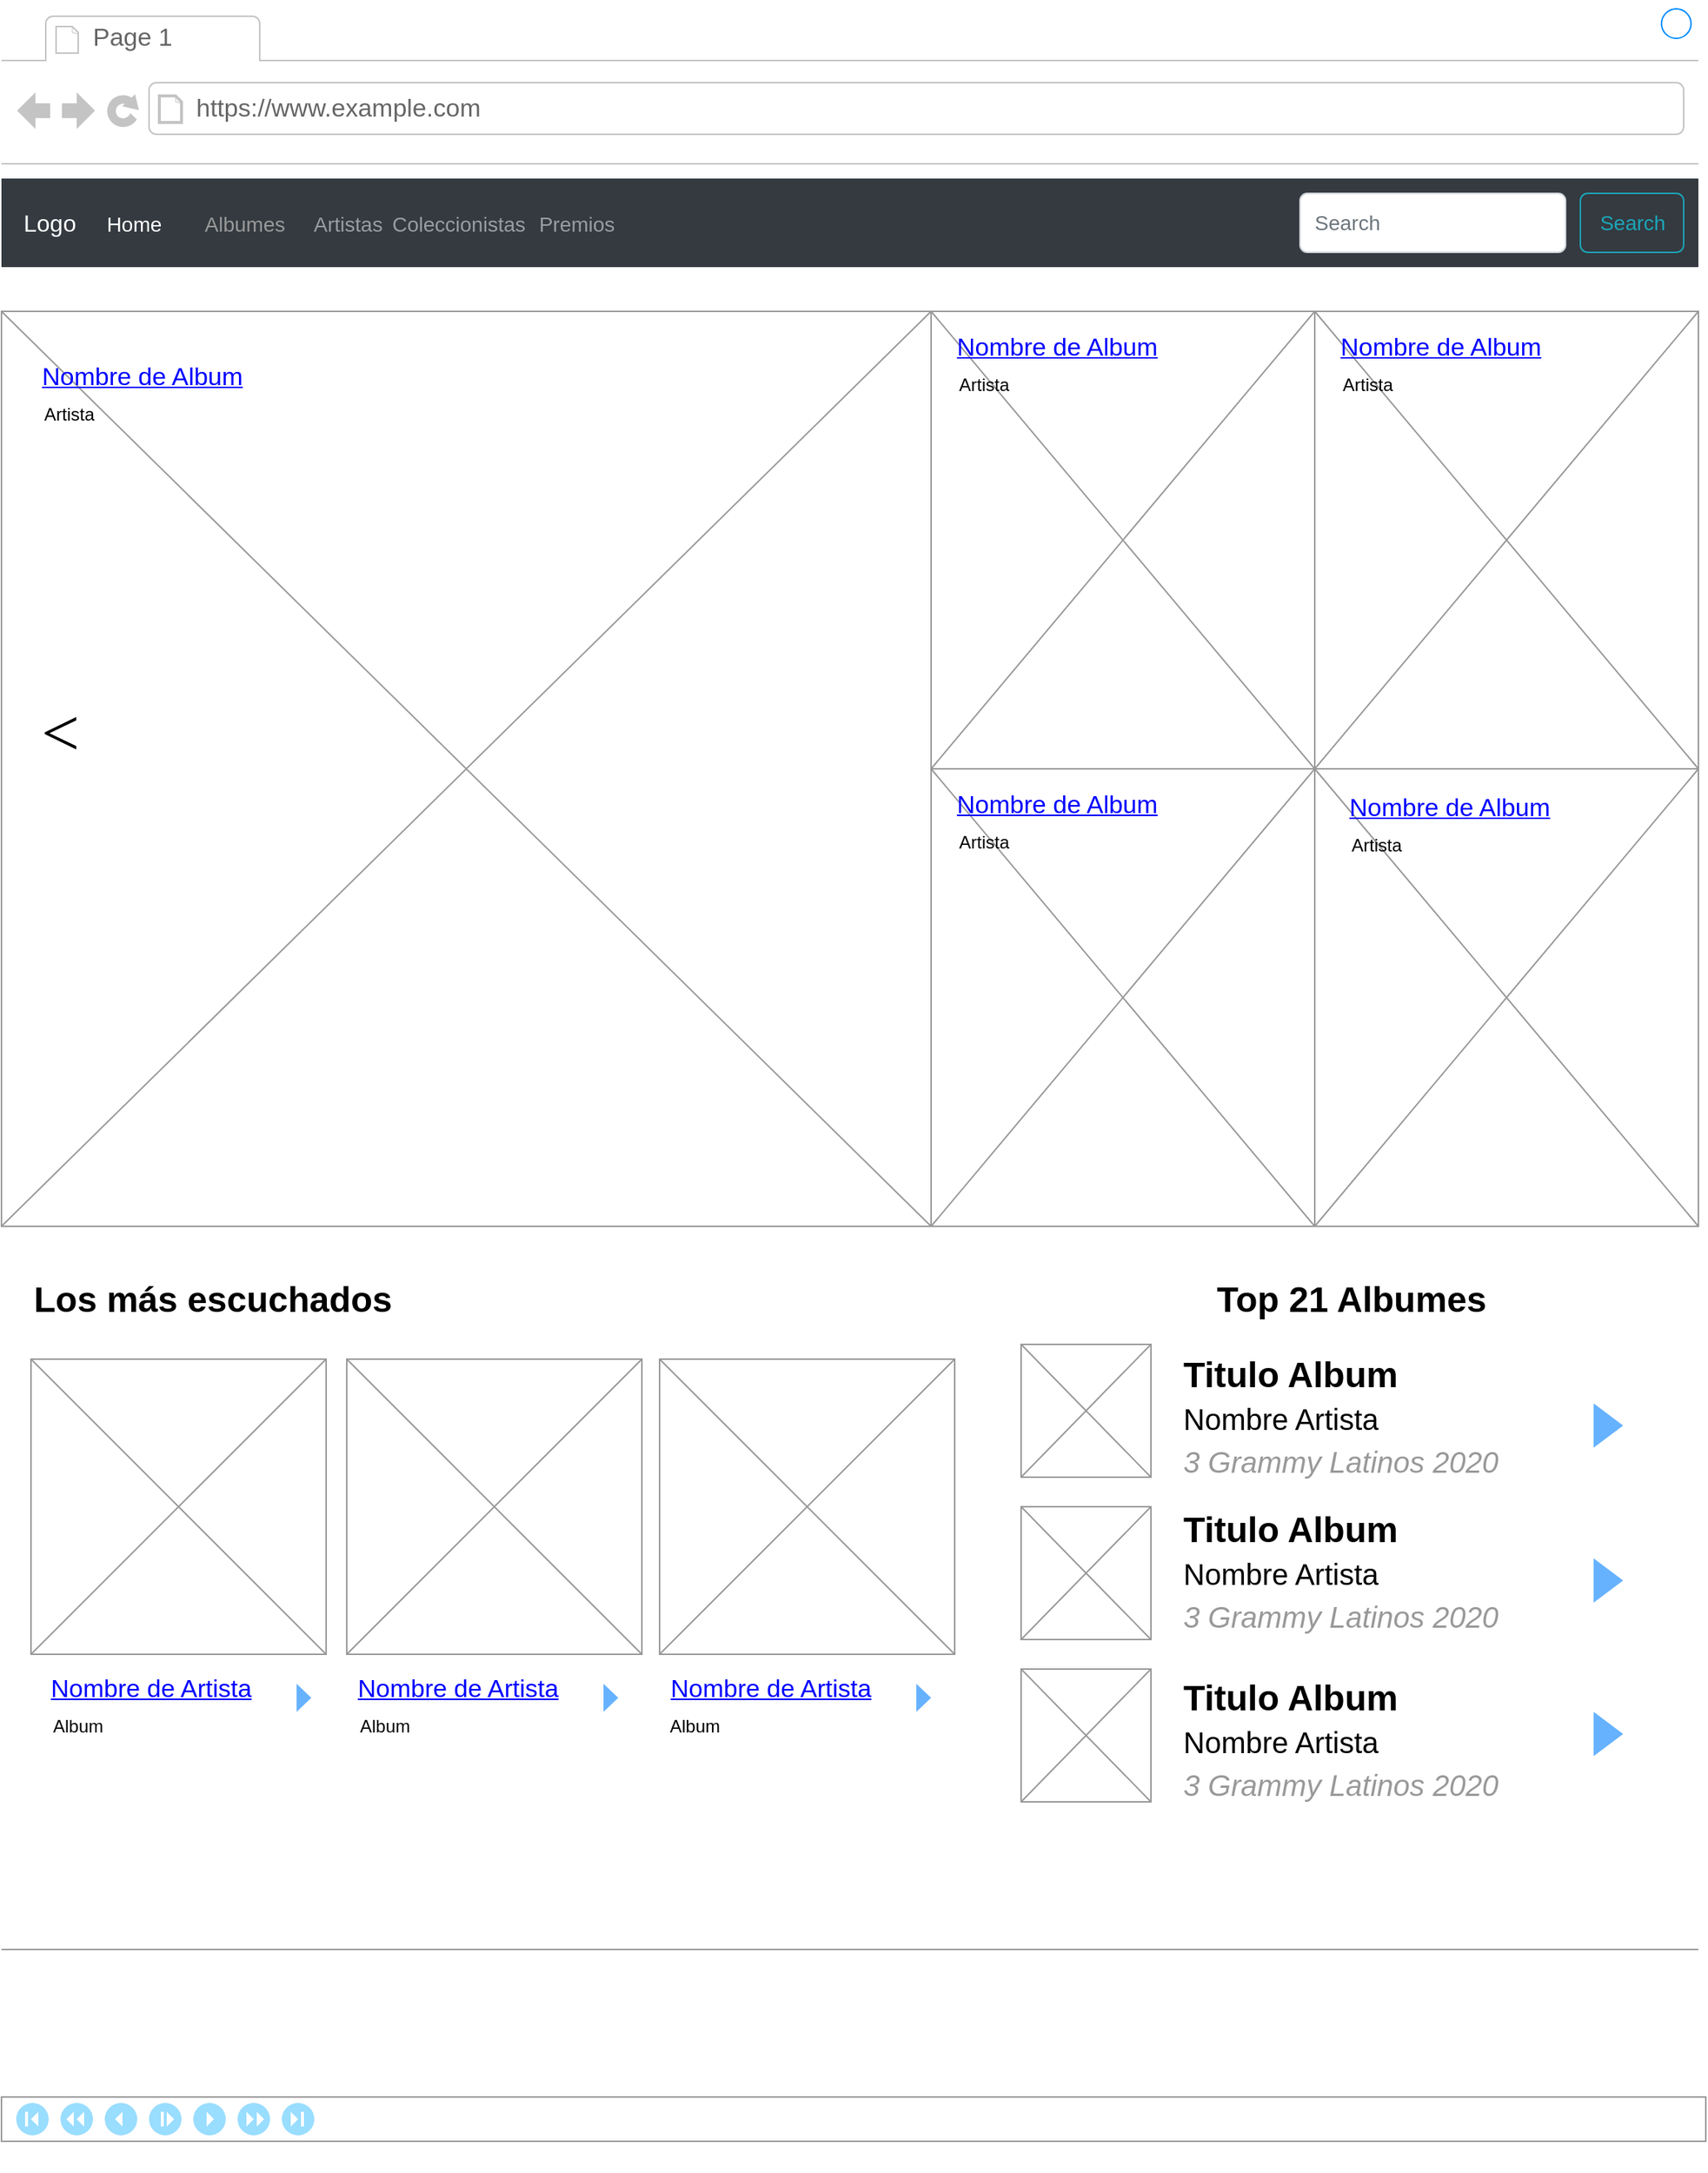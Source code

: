 <mxfile version="14.6.6" type="github" pages="9">
  <diagram id="piDafpqhtRUU5qUU-vj8" name="Page-1">
    <mxGraphModel dx="906" dy="510" grid="1" gridSize="10" guides="1" tooltips="1" connect="1" arrows="1" fold="1" page="1" pageScale="1" pageWidth="827" pageHeight="1169" math="0" shadow="0">
      <root>
        <mxCell id="0" />
        <mxCell id="1" parent="0" />
        <mxCell id="8962rQQDY3VNNf6We3Pp-1" value="" style="strokeWidth=1;shadow=0;dashed=0;align=center;html=1;shape=mxgraph.mockup.containers.browserWindow;rSize=0;strokeColor2=#008cff;strokeColor3=#c4c4c4;mainText=,;recursiveResize=0;strokeColor=#FFFFFF;fontColor=#FFFFFF;" parent="1" vertex="1">
          <mxGeometry x="10" y="10" width="1150" height="1420" as="geometry" />
        </mxCell>
        <mxCell id="8962rQQDY3VNNf6We3Pp-2" value="Page 1" style="strokeWidth=1;shadow=0;dashed=0;align=center;html=1;shape=mxgraph.mockup.containers.anchor;fontSize=17;fontColor=#666666;align=left;" parent="8962rQQDY3VNNf6We3Pp-1" vertex="1">
          <mxGeometry x="60" y="12" width="110" height="26" as="geometry" />
        </mxCell>
        <mxCell id="8962rQQDY3VNNf6We3Pp-3" value="https://www.example.com" style="strokeWidth=1;shadow=0;dashed=0;align=center;html=1;shape=mxgraph.mockup.containers.anchor;rSize=0;fontSize=17;fontColor=#666666;align=left;" parent="8962rQQDY3VNNf6We3Pp-1" vertex="1">
          <mxGeometry x="130" y="60" width="250" height="26" as="geometry" />
        </mxCell>
        <mxCell id="8962rQQDY3VNNf6We3Pp-35" value="" style="verticalLabelPosition=bottom;shadow=0;dashed=0;align=center;html=1;verticalAlign=top;strokeWidth=1;shape=mxgraph.mockup.markup.line;strokeColor=#999999;fillColor=#008CFF;fontSize=13;fontColor=#0066CC;" parent="8962rQQDY3VNNf6We3Pp-1" vertex="1">
          <mxGeometry y="1310" width="1150" height="20" as="geometry" />
        </mxCell>
        <mxCell id="8962rQQDY3VNNf6We3Pp-37" value="" style="shape=image;html=1;verticalAlign=top;verticalLabelPosition=bottom;labelBackgroundColor=#ffffff;imageAspect=0;aspect=fixed;image=https://cdn3.iconfinder.com/data/icons/peelicons-vol-1/50/Facebook-128.png;fillColor=#008CFF;fontSize=13;fontColor=#0066CC;" parent="8962rQQDY3VNNf6We3Pp-1" vertex="1">
          <mxGeometry x="960" y="1350" width="30" height="30" as="geometry" />
        </mxCell>
        <mxCell id="8962rQQDY3VNNf6We3Pp-38" value="" style="shape=image;html=1;verticalAlign=top;verticalLabelPosition=bottom;labelBackgroundColor=#ffffff;imageAspect=0;aspect=fixed;image=https://cdn3.iconfinder.com/data/icons/peelicons-vol-1/50/Twitter-128.png;fillColor=#008CFF;fontSize=13;fontColor=#0066CC;" parent="8962rQQDY3VNNf6We3Pp-1" vertex="1">
          <mxGeometry x="1010" y="1350" width="30" height="30" as="geometry" />
        </mxCell>
        <mxCell id="Oz0r3bm4XR12PS-rSr7E-2" value="" style="verticalLabelPosition=bottom;shadow=0;dashed=0;align=center;html=1;verticalAlign=top;strokeWidth=1;shape=mxgraph.mockup.graphics.simpleIcon;strokeColor=#999999;" parent="8962rQQDY3VNNf6We3Pp-1" vertex="1">
          <mxGeometry y="210" width="630" height="620" as="geometry" />
        </mxCell>
        <mxCell id="Oz0r3bm4XR12PS-rSr7E-3" value="" style="verticalLabelPosition=bottom;shadow=0;dashed=0;align=center;html=1;verticalAlign=top;strokeWidth=1;shape=mxgraph.mockup.graphics.simpleIcon;strokeColor=#999999;" parent="8962rQQDY3VNNf6We3Pp-1" vertex="1">
          <mxGeometry x="630" y="210" width="260" height="310" as="geometry" />
        </mxCell>
        <mxCell id="Oz0r3bm4XR12PS-rSr7E-4" value="" style="verticalLabelPosition=bottom;shadow=0;dashed=0;align=center;html=1;verticalAlign=top;strokeWidth=1;shape=mxgraph.mockup.graphics.simpleIcon;strokeColor=#999999;" parent="8962rQQDY3VNNf6We3Pp-1" vertex="1">
          <mxGeometry x="890" y="210" width="260" height="310" as="geometry" />
        </mxCell>
        <mxCell id="Oz0r3bm4XR12PS-rSr7E-37" value="" style="verticalLabelPosition=bottom;shadow=0;dashed=0;align=center;html=1;verticalAlign=top;strokeWidth=1;shape=mxgraph.mockup.graphics.simpleIcon;strokeColor=#999999;" parent="8962rQQDY3VNNf6We3Pp-1" vertex="1">
          <mxGeometry x="630" y="520" width="260" height="310" as="geometry" />
        </mxCell>
        <mxCell id="Oz0r3bm4XR12PS-rSr7E-38" value="" style="verticalLabelPosition=bottom;shadow=0;dashed=0;align=center;html=1;verticalAlign=top;strokeWidth=1;shape=mxgraph.mockup.graphics.simpleIcon;strokeColor=#999999;" parent="8962rQQDY3VNNf6We3Pp-1" vertex="1">
          <mxGeometry x="890" y="520" width="260" height="310" as="geometry" />
        </mxCell>
        <mxCell id="Oz0r3bm4XR12PS-rSr7E-39" value="Nombre de Album" style="shape=rectangle;strokeColor=none;fillColor=none;linkText=;fontSize=17;fontColor=#0000ff;fontStyle=4;html=1;align=center;" parent="8962rQQDY3VNNf6We3Pp-1" vertex="1">
          <mxGeometry x="20" y="240" width="150" height="30" as="geometry" />
        </mxCell>
        <mxCell id="Oz0r3bm4XR12PS-rSr7E-40" value="Artista" style="text;html=1;strokeColor=none;fillColor=none;align=center;verticalAlign=middle;whiteSpace=wrap;rounded=0;" parent="8962rQQDY3VNNf6We3Pp-1" vertex="1">
          <mxGeometry x="26" y="270" width="40" height="20" as="geometry" />
        </mxCell>
        <mxCell id="Oz0r3bm4XR12PS-rSr7E-41" value="Nombre de Album" style="shape=rectangle;strokeColor=none;fillColor=none;linkText=;fontSize=17;fontColor=#0000ff;fontStyle=4;html=1;align=center;" parent="8962rQQDY3VNNf6We3Pp-1" vertex="1">
          <mxGeometry x="640" y="220" width="150" height="30" as="geometry" />
        </mxCell>
        <mxCell id="Oz0r3bm4XR12PS-rSr7E-42" value="Artista" style="text;html=1;strokeColor=none;fillColor=none;align=center;verticalAlign=middle;whiteSpace=wrap;rounded=0;" parent="8962rQQDY3VNNf6We3Pp-1" vertex="1">
          <mxGeometry x="646" y="250" width="40" height="20" as="geometry" />
        </mxCell>
        <mxCell id="Oz0r3bm4XR12PS-rSr7E-43" value="Nombre de Album" style="shape=rectangle;strokeColor=none;fillColor=none;linkText=;fontSize=17;fontColor=#0000ff;fontStyle=4;html=1;align=center;" parent="8962rQQDY3VNNf6We3Pp-1" vertex="1">
          <mxGeometry x="900" y="220" width="150" height="30" as="geometry" />
        </mxCell>
        <mxCell id="Oz0r3bm4XR12PS-rSr7E-44" value="Artista" style="text;html=1;strokeColor=none;fillColor=none;align=center;verticalAlign=middle;whiteSpace=wrap;rounded=0;" parent="8962rQQDY3VNNf6We3Pp-1" vertex="1">
          <mxGeometry x="906" y="250" width="40" height="20" as="geometry" />
        </mxCell>
        <mxCell id="Oz0r3bm4XR12PS-rSr7E-45" value="Nombre de Album" style="shape=rectangle;strokeColor=none;fillColor=none;linkText=;fontSize=17;fontColor=#0000ff;fontStyle=4;html=1;align=center;" parent="8962rQQDY3VNNf6We3Pp-1" vertex="1">
          <mxGeometry x="640" y="530" width="150" height="30" as="geometry" />
        </mxCell>
        <mxCell id="Oz0r3bm4XR12PS-rSr7E-46" value="Artista" style="text;html=1;strokeColor=none;fillColor=none;align=center;verticalAlign=middle;whiteSpace=wrap;rounded=0;" parent="8962rQQDY3VNNf6We3Pp-1" vertex="1">
          <mxGeometry x="646" y="560" width="40" height="20" as="geometry" />
        </mxCell>
        <mxCell id="Oz0r3bm4XR12PS-rSr7E-47" value="Nombre de Album" style="shape=rectangle;strokeColor=none;fillColor=none;linkText=;fontSize=17;fontColor=#0000ff;fontStyle=4;html=1;align=center;" parent="8962rQQDY3VNNf6We3Pp-1" vertex="1">
          <mxGeometry x="906" y="532" width="150" height="30" as="geometry" />
        </mxCell>
        <mxCell id="Oz0r3bm4XR12PS-rSr7E-48" value="Artista" style="text;html=1;strokeColor=none;fillColor=none;align=center;verticalAlign=middle;whiteSpace=wrap;rounded=0;" parent="8962rQQDY3VNNf6We3Pp-1" vertex="1">
          <mxGeometry x="912" y="562" width="40" height="20" as="geometry" />
        </mxCell>
        <mxCell id="Oz0r3bm4XR12PS-rSr7E-49" value="&amp;lt;" style="text;html=1;strokeColor=none;fillColor=none;align=center;verticalAlign=middle;whiteSpace=wrap;rounded=0;fontSize=46;fontFamily=Comic Sans MS;" parent="8962rQQDY3VNNf6We3Pp-1" vertex="1">
          <mxGeometry x="20" y="480" width="40" height="30" as="geometry" />
        </mxCell>
        <mxCell id="Oz0r3bm4XR12PS-rSr7E-62" value="Top 21 Albumes" style="text;html=1;strokeColor=none;fillColor=none;align=center;verticalAlign=middle;whiteSpace=wrap;rounded=0;labelBackgroundColor=#ffffff;fontFamily=Helvetica;fontSize=24;fontStyle=1" parent="8962rQQDY3VNNf6We3Pp-1" vertex="1">
          <mxGeometry x="820" y="870" width="190" height="20" as="geometry" />
        </mxCell>
        <mxCell id="Oz0r3bm4XR12PS-rSr7E-63" value="" style="verticalLabelPosition=bottom;shadow=0;dashed=0;align=center;html=1;verticalAlign=top;strokeWidth=1;shape=mxgraph.mockup.graphics.simpleIcon;strokeColor=#999999;labelBackgroundColor=#ffffff;fontFamily=Helvetica;fontSize=24;" parent="8962rQQDY3VNNf6We3Pp-1" vertex="1">
          <mxGeometry x="691" y="910" width="88" height="90" as="geometry" />
        </mxCell>
        <mxCell id="Oz0r3bm4XR12PS-rSr7E-64" value="" style="verticalLabelPosition=bottom;shadow=0;dashed=0;align=center;html=1;verticalAlign=top;strokeWidth=1;shape=mxgraph.mockup.graphics.simpleIcon;strokeColor=#999999;labelBackgroundColor=#ffffff;fontFamily=Helvetica;fontSize=24;" parent="8962rQQDY3VNNf6We3Pp-1" vertex="1">
          <mxGeometry x="691" y="1020" width="88" height="90" as="geometry" />
        </mxCell>
        <mxCell id="Oz0r3bm4XR12PS-rSr7E-65" value="" style="verticalLabelPosition=bottom;shadow=0;dashed=0;align=center;html=1;verticalAlign=top;strokeWidth=1;shape=mxgraph.mockup.graphics.simpleIcon;strokeColor=#999999;labelBackgroundColor=#ffffff;fontFamily=Helvetica;fontSize=24;" parent="8962rQQDY3VNNf6We3Pp-1" vertex="1">
          <mxGeometry x="691" y="1130" width="88" height="90" as="geometry" />
        </mxCell>
        <mxCell id="Oz0r3bm4XR12PS-rSr7E-68" value="&lt;b&gt;Titulo Album&lt;br&gt;&lt;/b&gt;&lt;font style=&quot;font-size: 20px&quot;&gt;Nombre Artista&lt;br&gt;&lt;font color=&quot;#999999&quot;&gt;&lt;i&gt;3 Grammy Latinos 2020&lt;/i&gt;&lt;/font&gt;&lt;/font&gt;" style="text;html=1;strokeColor=none;fillColor=none;align=left;verticalAlign=middle;whiteSpace=wrap;rounded=0;labelBackgroundColor=#ffffff;fontFamily=Helvetica;fontSize=24;" parent="8962rQQDY3VNNf6We3Pp-1" vertex="1">
          <mxGeometry x="799" y="950" width="340" height="20" as="geometry" />
        </mxCell>
        <mxCell id="Oz0r3bm4XR12PS-rSr7E-69" value="&lt;b&gt;Titulo Album&lt;br&gt;&lt;/b&gt;&lt;font style=&quot;font-size: 20px&quot;&gt;Nombre Artista&lt;br&gt;&lt;font color=&quot;#999999&quot;&gt;&lt;i&gt;3 Grammy Latinos 2020&lt;/i&gt;&lt;/font&gt;&lt;/font&gt;" style="text;html=1;strokeColor=none;fillColor=none;align=left;verticalAlign=middle;whiteSpace=wrap;rounded=0;labelBackgroundColor=#ffffff;fontFamily=Helvetica;fontSize=24;" parent="8962rQQDY3VNNf6We3Pp-1" vertex="1">
          <mxGeometry x="799" y="1055" width="340" height="20" as="geometry" />
        </mxCell>
        <mxCell id="Oz0r3bm4XR12PS-rSr7E-70" value="&lt;b&gt;Titulo Album&lt;br&gt;&lt;/b&gt;&lt;font style=&quot;font-size: 20px&quot;&gt;Nombre Artista&lt;br&gt;&lt;font color=&quot;#999999&quot;&gt;&lt;i&gt;3 Grammy Latinos 2020&lt;/i&gt;&lt;/font&gt;&lt;/font&gt;" style="text;html=1;strokeColor=none;fillColor=none;align=left;verticalAlign=middle;whiteSpace=wrap;rounded=0;labelBackgroundColor=#ffffff;fontFamily=Helvetica;fontSize=24;" parent="8962rQQDY3VNNf6We3Pp-1" vertex="1">
          <mxGeometry x="799" y="1169" width="340" height="20" as="geometry" />
        </mxCell>
        <mxCell id="Oz0r3bm4XR12PS-rSr7E-71" value="" style="triangle;whiteSpace=wrap;html=1;labelBackgroundColor=#66B2FF;fontFamily=Helvetica;fontSize=24;align=left;fillColor=#66B2FF;strokeColor=none;" parent="8962rQQDY3VNNf6We3Pp-1" vertex="1">
          <mxGeometry x="1079" y="950" width="20" height="30" as="geometry" />
        </mxCell>
        <mxCell id="Oz0r3bm4XR12PS-rSr7E-72" value="" style="triangle;whiteSpace=wrap;html=1;labelBackgroundColor=#66B2FF;fontFamily=Helvetica;fontSize=24;align=left;fillColor=#66B2FF;strokeColor=none;" parent="8962rQQDY3VNNf6We3Pp-1" vertex="1">
          <mxGeometry x="1079" y="1055" width="20" height="30" as="geometry" />
        </mxCell>
        <mxCell id="Oz0r3bm4XR12PS-rSr7E-73" value="" style="triangle;whiteSpace=wrap;html=1;labelBackgroundColor=#66B2FF;fontFamily=Helvetica;fontSize=24;align=left;fillColor=#66B2FF;strokeColor=none;" parent="8962rQQDY3VNNf6We3Pp-1" vertex="1">
          <mxGeometry x="1079" y="1159" width="20" height="30" as="geometry" />
        </mxCell>
        <mxCell id="Oz0r3bm4XR12PS-rSr7E-75" value="" style="verticalLabelPosition=bottom;shadow=0;dashed=0;align=center;html=1;verticalAlign=top;strokeWidth=1;shape=mxgraph.mockup.graphics.simpleIcon;strokeColor=#999999;" parent="8962rQQDY3VNNf6We3Pp-1" vertex="1">
          <mxGeometry x="20" y="920" width="200" height="200" as="geometry" />
        </mxCell>
        <mxCell id="Oz0r3bm4XR12PS-rSr7E-76" value="Los más escuchados" style="text;html=1;strokeColor=none;fillColor=none;align=left;verticalAlign=middle;whiteSpace=wrap;rounded=0;labelBackgroundColor=#ffffff;fontFamily=Helvetica;fontSize=24;fontStyle=1" parent="8962rQQDY3VNNf6We3Pp-1" vertex="1">
          <mxGeometry x="20" y="870" width="350" height="20" as="geometry" />
        </mxCell>
        <mxCell id="Oz0r3bm4XR12PS-rSr7E-77" value="" style="verticalLabelPosition=bottom;shadow=0;dashed=0;align=center;html=1;verticalAlign=top;strokeWidth=1;shape=mxgraph.mockup.graphics.simpleIcon;strokeColor=#999999;" parent="8962rQQDY3VNNf6We3Pp-1" vertex="1">
          <mxGeometry x="234" y="920" width="200" height="200" as="geometry" />
        </mxCell>
        <mxCell id="Oz0r3bm4XR12PS-rSr7E-78" value="" style="verticalLabelPosition=bottom;shadow=0;dashed=0;align=center;html=1;verticalAlign=top;strokeWidth=1;shape=mxgraph.mockup.graphics.simpleIcon;strokeColor=#999999;" parent="8962rQQDY3VNNf6We3Pp-1" vertex="1">
          <mxGeometry x="446" y="920" width="200" height="200" as="geometry" />
        </mxCell>
        <mxCell id="Oz0r3bm4XR12PS-rSr7E-79" value="Nombre de Artista" style="shape=rectangle;strokeColor=none;fillColor=none;linkText=;fontSize=17;fontColor=#0000ff;fontStyle=4;html=1;align=center;" parent="8962rQQDY3VNNf6We3Pp-1" vertex="1">
          <mxGeometry x="26" y="1129" width="150" height="30" as="geometry" />
        </mxCell>
        <mxCell id="Oz0r3bm4XR12PS-rSr7E-80" value="Album" style="text;html=1;strokeColor=none;fillColor=none;align=center;verticalAlign=middle;whiteSpace=wrap;rounded=0;" parent="8962rQQDY3VNNf6We3Pp-1" vertex="1">
          <mxGeometry x="32" y="1159" width="40" height="20" as="geometry" />
        </mxCell>
        <mxCell id="Oz0r3bm4XR12PS-rSr7E-81" value="" style="triangle;whiteSpace=wrap;html=1;labelBackgroundColor=#66B2FF;fontFamily=Helvetica;fontSize=24;align=left;fillColor=#66B2FF;strokeColor=none;" parent="8962rQQDY3VNNf6We3Pp-1" vertex="1">
          <mxGeometry x="200" y="1140" width="10" height="19" as="geometry" />
        </mxCell>
        <mxCell id="Oz0r3bm4XR12PS-rSr7E-84" value="" style="triangle;whiteSpace=wrap;html=1;labelBackgroundColor=#66B2FF;fontFamily=Helvetica;fontSize=24;align=left;fillColor=#66B2FF;strokeColor=none;" parent="8962rQQDY3VNNf6We3Pp-1" vertex="1">
          <mxGeometry x="408" y="1140" width="10" height="19" as="geometry" />
        </mxCell>
        <mxCell id="Oz0r3bm4XR12PS-rSr7E-87" value="" style="triangle;whiteSpace=wrap;html=1;labelBackgroundColor=#66B2FF;fontFamily=Helvetica;fontSize=24;align=left;fillColor=#66B2FF;strokeColor=none;" parent="8962rQQDY3VNNf6We3Pp-1" vertex="1">
          <mxGeometry x="620" y="1140" width="10" height="19" as="geometry" />
        </mxCell>
        <mxCell id="Oz0r3bm4XR12PS-rSr7E-88" value="Nombre de Artista" style="shape=rectangle;strokeColor=none;fillColor=none;linkText=;fontSize=17;fontColor=#0000ff;fontStyle=4;html=1;align=center;" parent="8962rQQDY3VNNf6We3Pp-1" vertex="1">
          <mxGeometry x="234" y="1129" width="150" height="30" as="geometry" />
        </mxCell>
        <mxCell id="Oz0r3bm4XR12PS-rSr7E-89" value="Nombre de Artista" style="shape=rectangle;strokeColor=none;fillColor=none;linkText=;fontSize=17;fontColor=#0000ff;fontStyle=4;html=1;align=center;" parent="8962rQQDY3VNNf6We3Pp-1" vertex="1">
          <mxGeometry x="446" y="1129" width="150" height="30" as="geometry" />
        </mxCell>
        <mxCell id="Oz0r3bm4XR12PS-rSr7E-90" value="Album" style="text;html=1;strokeColor=none;fillColor=none;align=center;verticalAlign=middle;whiteSpace=wrap;rounded=0;" parent="8962rQQDY3VNNf6We3Pp-1" vertex="1">
          <mxGeometry x="240" y="1159" width="40" height="20" as="geometry" />
        </mxCell>
        <mxCell id="Oz0r3bm4XR12PS-rSr7E-91" value="Album" style="text;html=1;strokeColor=none;fillColor=none;align=center;verticalAlign=middle;whiteSpace=wrap;rounded=0;" parent="8962rQQDY3VNNf6We3Pp-1" vertex="1">
          <mxGeometry x="450" y="1159" width="40" height="20" as="geometry" />
        </mxCell>
        <mxCell id="vvByvS867KcYr4WpOXlT-1" value="Logo" style="html=1;shadow=0;dashed=0;fillColor=#343A40;strokeColor=none;fontSize=16;fontColor=#ffffff;align=left;spacing=15;labelBackgroundColor=none;fontFamily=Helvetica;" parent="8962rQQDY3VNNf6We3Pp-1" vertex="1">
          <mxGeometry y="120" width="1150" height="60" as="geometry" />
        </mxCell>
        <mxCell id="vvByvS867KcYr4WpOXlT-2" value="Albumes" style="fillColor=none;strokeColor=none;fontSize=14;align=center;fontColor=#999999;" parent="vvByvS867KcYr4WpOXlT-1" vertex="1">
          <mxGeometry width="70" height="40" relative="1" as="geometry">
            <mxPoint x="130" y="10" as="offset" />
          </mxGeometry>
        </mxCell>
        <mxCell id="vvByvS867KcYr4WpOXlT-3" value="Artistas" style="fillColor=none;strokeColor=none;fontSize=14;fontColor=#9A9DA0;align=center;" parent="vvByvS867KcYr4WpOXlT-1" vertex="1">
          <mxGeometry width="70" height="40" relative="1" as="geometry">
            <mxPoint x="200" y="10" as="offset" />
          </mxGeometry>
        </mxCell>
        <mxCell id="vvByvS867KcYr4WpOXlT-4" value="Coleccionistas" style="fillColor=none;strokeColor=none;fontSize=14;fontColor=#9A9DA0;align=center;spacingRight=0;" parent="vvByvS867KcYr4WpOXlT-1" vertex="1">
          <mxGeometry width="80" height="40" relative="1" as="geometry">
            <mxPoint x="270" y="10" as="offset" />
          </mxGeometry>
        </mxCell>
        <mxCell id="vvByvS867KcYr4WpOXlT-5" value="Premios" style="fillColor=none;strokeColor=none;fontSize=14;fontColor=#9A9DA0;align=center;" parent="vvByvS867KcYr4WpOXlT-1" vertex="1">
          <mxGeometry width="80" height="40" relative="1" as="geometry">
            <mxPoint x="350" y="10" as="offset" />
          </mxGeometry>
        </mxCell>
        <mxCell id="vvByvS867KcYr4WpOXlT-6" value="Search" style="html=1;shadow=0;dashed=0;shape=mxgraph.bootstrap.rrect;rSize=5;fontSize=14;fontColor=#1CA5B8;strokeColor=#1CA5B8;fillColor=none;" parent="vvByvS867KcYr4WpOXlT-1" vertex="1">
          <mxGeometry x="1" width="70" height="40" relative="1" as="geometry">
            <mxPoint x="-80" y="10" as="offset" />
          </mxGeometry>
        </mxCell>
        <mxCell id="vvByvS867KcYr4WpOXlT-7" value="Search" style="html=1;shadow=0;dashed=0;shape=mxgraph.bootstrap.rrect;rSize=5;fontSize=14;fontColor=#6C767D;strokeColor=#CED4DA;fillColor=#ffffff;align=left;spacing=10;" parent="vvByvS867KcYr4WpOXlT-1" vertex="1">
          <mxGeometry x="1" width="180" height="40" relative="1" as="geometry">
            <mxPoint x="-270" y="10" as="offset" />
          </mxGeometry>
        </mxCell>
        <mxCell id="vvByvS867KcYr4WpOXlT-8" value="Home" style="fillColor=none;strokeColor=none;fontSize=14;align=center;fontColor=#FFFFFF;" parent="vvByvS867KcYr4WpOXlT-1" vertex="1">
          <mxGeometry x="50.0" y="10" width="80" height="40" as="geometry" />
        </mxCell>
        <mxCell id="Oz0r3bm4XR12PS-rSr7E-55" value="" style="verticalLabelPosition=bottom;shadow=0;dashed=0;align=center;html=1;verticalAlign=top;strokeWidth=1;shape=mxgraph.mockup.misc.playbackControls;strokeColor=#999999;fillColor2=#99ddff;strokeColor2=none;fillColor3=#ffffff;strokeColor3=none;fontFamily=Helvetica;fontSize=18;" parent="1" vertex="1">
          <mxGeometry x="10" y="1410" width="1155" height="70" as="geometry" />
        </mxCell>
      </root>
    </mxGraphModel>
  </diagram>
  <diagram id="EEP8HIsHorbYtupDjnmy" name="Page-2">
    <mxGraphModel dx="1208" dy="680" grid="1" gridSize="10" guides="1" tooltips="1" connect="1" arrows="1" fold="1" page="1" pageScale="1" pageWidth="827" pageHeight="1169" math="0" shadow="0">
      <root>
        <mxCell id="vlSzJiF4fYFxw2f43Nn0-0" />
        <mxCell id="vlSzJiF4fYFxw2f43Nn0-1" parent="vlSzJiF4fYFxw2f43Nn0-0" />
        <mxCell id="FbO42UpmR28Zc_vIXmoK-0" value="" style="strokeWidth=1;shadow=0;dashed=0;align=center;html=1;shape=mxgraph.mockup.containers.browserWindow;rSize=0;strokeColor2=#008cff;strokeColor3=#c4c4c4;mainText=,;recursiveResize=0;fontColor=#FFFFFF;strokeColor=none;" parent="vlSzJiF4fYFxw2f43Nn0-1" vertex="1">
          <mxGeometry y="40" width="1155" height="1440" as="geometry" />
        </mxCell>
        <mxCell id="FbO42UpmR28Zc_vIXmoK-1" value="Page 1" style="strokeWidth=1;shadow=0;dashed=0;align=center;html=1;shape=mxgraph.mockup.containers.anchor;fontSize=17;fontColor=#666666;align=left;" parent="FbO42UpmR28Zc_vIXmoK-0" vertex="1">
          <mxGeometry x="60" y="12" width="110" height="26" as="geometry" />
        </mxCell>
        <mxCell id="FbO42UpmR28Zc_vIXmoK-2" value="https://www.example.com" style="strokeWidth=1;shadow=0;dashed=0;align=center;html=1;shape=mxgraph.mockup.containers.anchor;rSize=0;fontSize=17;fontColor=#666666;align=left;" parent="FbO42UpmR28Zc_vIXmoK-0" vertex="1">
          <mxGeometry x="130" y="60" width="250" height="26" as="geometry" />
        </mxCell>
        <mxCell id="FbO42UpmR28Zc_vIXmoK-3" value="" style="verticalLabelPosition=bottom;shadow=0;dashed=0;align=center;html=1;verticalAlign=top;strokeWidth=1;shape=mxgraph.mockup.markup.line;strokeColor=#999999;fillColor=#008CFF;fontSize=13;fontColor=#0066CC;" parent="FbO42UpmR28Zc_vIXmoK-0" vertex="1">
          <mxGeometry y="1310" width="1150" height="20" as="geometry" />
        </mxCell>
        <mxCell id="FbO42UpmR28Zc_vIXmoK-4" value="" style="shape=image;html=1;verticalAlign=top;verticalLabelPosition=bottom;labelBackgroundColor=#ffffff;imageAspect=0;aspect=fixed;image=https://cdn3.iconfinder.com/data/icons/peelicons-vol-1/50/Facebook-128.png;fillColor=#008CFF;fontSize=13;fontColor=#0066CC;" parent="FbO42UpmR28Zc_vIXmoK-0" vertex="1">
          <mxGeometry x="960" y="1350" width="30" height="30" as="geometry" />
        </mxCell>
        <mxCell id="FbO42UpmR28Zc_vIXmoK-5" value="" style="shape=image;html=1;verticalAlign=top;verticalLabelPosition=bottom;labelBackgroundColor=#ffffff;imageAspect=0;aspect=fixed;image=https://cdn3.iconfinder.com/data/icons/peelicons-vol-1/50/Twitter-128.png;fillColor=#008CFF;fontSize=13;fontColor=#0066CC;" parent="FbO42UpmR28Zc_vIXmoK-0" vertex="1">
          <mxGeometry x="1010" y="1350" width="30" height="30" as="geometry" />
        </mxCell>
        <mxCell id="FbO42UpmR28Zc_vIXmoK-52" value="&lt;font style=&quot;font-size: 29px&quot;&gt;Albumes&lt;/font&gt;" style="text;html=1;strokeColor=none;fillColor=none;align=left;verticalAlign=middle;whiteSpace=wrap;rounded=0;labelBackgroundColor=#ffffff;fontFamily=Helvetica;fontSize=24;fontStyle=1" parent="FbO42UpmR28Zc_vIXmoK-0" vertex="1">
          <mxGeometry x="40" y="270" width="350" height="20" as="geometry" />
        </mxCell>
        <mxCell id="FbO42UpmR28Zc_vIXmoK-8" value="" style="verticalLabelPosition=bottom;shadow=0;dashed=0;align=center;html=1;verticalAlign=top;strokeWidth=1;shape=mxgraph.mockup.graphics.simpleIcon;strokeColor=#999999;" parent="FbO42UpmR28Zc_vIXmoK-0" vertex="1">
          <mxGeometry x="40" y="340" width="243.871" height="267.826" as="geometry" />
        </mxCell>
        <mxCell id="FbO42UpmR28Zc_vIXmoK-10" value="" style="verticalLabelPosition=bottom;shadow=0;dashed=0;align=center;html=1;verticalAlign=top;strokeWidth=1;shape=mxgraph.mockup.graphics.simpleIcon;strokeColor=#999999;" parent="FbO42UpmR28Zc_vIXmoK-0" vertex="1">
          <mxGeometry x="318.71" y="340" width="243.871" height="267.826" as="geometry" />
        </mxCell>
        <mxCell id="FbO42UpmR28Zc_vIXmoK-14" value="Nombre de Album" style="shape=rectangle;strokeColor=none;fillColor=none;linkText=;fontSize=17;fontColor=#0000ff;fontStyle=4;html=1;align=center;" parent="FbO42UpmR28Zc_vIXmoK-0" vertex="1">
          <mxGeometry x="51.613" y="352.174" width="174.194" height="36.522" as="geometry" />
        </mxCell>
        <mxCell id="FbO42UpmR28Zc_vIXmoK-15" value="Artista" style="text;html=1;strokeColor=none;fillColor=none;align=center;verticalAlign=middle;whiteSpace=wrap;rounded=0;" parent="FbO42UpmR28Zc_vIXmoK-0" vertex="1">
          <mxGeometry x="58.581" y="388.696" width="46.452" height="24.348" as="geometry" />
        </mxCell>
        <mxCell id="FbO42UpmR28Zc_vIXmoK-18" value="Nombre de Album" style="shape=rectangle;strokeColor=none;fillColor=none;linkText=;fontSize=17;fontColor=#0000ff;fontStyle=4;html=1;align=center;" parent="FbO42UpmR28Zc_vIXmoK-0" vertex="1">
          <mxGeometry x="330.323" y="352.174" width="174.194" height="36.522" as="geometry" />
        </mxCell>
        <mxCell id="FbO42UpmR28Zc_vIXmoK-19" value="Artista" style="text;html=1;strokeColor=none;fillColor=none;align=center;verticalAlign=middle;whiteSpace=wrap;rounded=0;" parent="FbO42UpmR28Zc_vIXmoK-0" vertex="1">
          <mxGeometry x="337.29" y="388.696" width="46.452" height="24.348" as="geometry" />
        </mxCell>
        <mxCell id="FbO42UpmR28Zc_vIXmoK-54" value="" style="verticalLabelPosition=bottom;shadow=0;dashed=0;align=center;html=1;verticalAlign=top;strokeWidth=1;shape=mxgraph.mockup.graphics.simpleIcon;strokeColor=#999999;" parent="FbO42UpmR28Zc_vIXmoK-0" vertex="1">
          <mxGeometry x="597.419" y="340" width="243.871" height="267.826" as="geometry" />
        </mxCell>
        <mxCell id="FbO42UpmR28Zc_vIXmoK-55" value="Nombre de Album" style="shape=rectangle;strokeColor=none;fillColor=none;linkText=;fontSize=17;fontColor=#0000ff;fontStyle=4;html=1;align=center;" parent="FbO42UpmR28Zc_vIXmoK-0" vertex="1">
          <mxGeometry x="609.032" y="352.174" width="174.194" height="36.522" as="geometry" />
        </mxCell>
        <mxCell id="FbO42UpmR28Zc_vIXmoK-56" value="Artista" style="text;html=1;strokeColor=none;fillColor=none;align=center;verticalAlign=middle;whiteSpace=wrap;rounded=0;" parent="FbO42UpmR28Zc_vIXmoK-0" vertex="1">
          <mxGeometry x="616.0" y="388.696" width="46.452" height="24.348" as="geometry" />
        </mxCell>
        <mxCell id="FbO42UpmR28Zc_vIXmoK-57" value="" style="verticalLabelPosition=bottom;shadow=0;dashed=0;align=center;html=1;verticalAlign=top;strokeWidth=1;shape=mxgraph.mockup.graphics.simpleIcon;strokeColor=#999999;" parent="FbO42UpmR28Zc_vIXmoK-0" vertex="1">
          <mxGeometry x="40" y="632.174" width="243.871" height="267.826" as="geometry" />
        </mxCell>
        <mxCell id="FbO42UpmR28Zc_vIXmoK-58" value="Nombre de Album" style="shape=rectangle;strokeColor=none;fillColor=none;linkText=;fontSize=17;fontColor=#0000ff;fontStyle=4;html=1;align=center;" parent="FbO42UpmR28Zc_vIXmoK-0" vertex="1">
          <mxGeometry x="51.613" y="644.348" width="174.194" height="36.522" as="geometry" />
        </mxCell>
        <mxCell id="FbO42UpmR28Zc_vIXmoK-59" value="Artista" style="text;html=1;strokeColor=none;fillColor=none;align=center;verticalAlign=middle;whiteSpace=wrap;rounded=0;" parent="FbO42UpmR28Zc_vIXmoK-0" vertex="1">
          <mxGeometry x="58.581" y="680.87" width="46.452" height="24.348" as="geometry" />
        </mxCell>
        <mxCell id="FbO42UpmR28Zc_vIXmoK-60" value="" style="verticalLabelPosition=bottom;shadow=0;dashed=0;align=center;html=1;verticalAlign=top;strokeWidth=1;shape=mxgraph.mockup.graphics.simpleIcon;strokeColor=#999999;" parent="FbO42UpmR28Zc_vIXmoK-0" vertex="1">
          <mxGeometry x="318.71" y="632.174" width="243.871" height="267.826" as="geometry" />
        </mxCell>
        <mxCell id="FbO42UpmR28Zc_vIXmoK-61" value="Nombre de Album" style="shape=rectangle;strokeColor=none;fillColor=none;linkText=;fontSize=17;fontColor=#0000ff;fontStyle=4;html=1;align=center;" parent="FbO42UpmR28Zc_vIXmoK-0" vertex="1">
          <mxGeometry x="330.323" y="644.348" width="174.194" height="36.522" as="geometry" />
        </mxCell>
        <mxCell id="FbO42UpmR28Zc_vIXmoK-62" value="Artista" style="text;html=1;strokeColor=none;fillColor=none;align=center;verticalAlign=middle;whiteSpace=wrap;rounded=0;" parent="FbO42UpmR28Zc_vIXmoK-0" vertex="1">
          <mxGeometry x="337.29" y="680.87" width="46.452" height="24.348" as="geometry" />
        </mxCell>
        <mxCell id="FbO42UpmR28Zc_vIXmoK-63" value="" style="verticalLabelPosition=bottom;shadow=0;dashed=0;align=center;html=1;verticalAlign=top;strokeWidth=1;shape=mxgraph.mockup.graphics.simpleIcon;strokeColor=#999999;" parent="FbO42UpmR28Zc_vIXmoK-0" vertex="1">
          <mxGeometry x="597.419" y="632.174" width="243.871" height="267.826" as="geometry" />
        </mxCell>
        <mxCell id="FbO42UpmR28Zc_vIXmoK-64" value="Nombre de Album" style="shape=rectangle;strokeColor=none;fillColor=none;linkText=;fontSize=17;fontColor=#0000ff;fontStyle=4;html=1;align=center;" parent="FbO42UpmR28Zc_vIXmoK-0" vertex="1">
          <mxGeometry x="609.032" y="644.348" width="174.194" height="36.522" as="geometry" />
        </mxCell>
        <mxCell id="FbO42UpmR28Zc_vIXmoK-65" value="Artista" style="text;html=1;strokeColor=none;fillColor=none;align=center;verticalAlign=middle;whiteSpace=wrap;rounded=0;" parent="FbO42UpmR28Zc_vIXmoK-0" vertex="1">
          <mxGeometry x="616.0" y="680.87" width="46.452" height="24.348" as="geometry" />
        </mxCell>
        <mxCell id="FbO42UpmR28Zc_vIXmoK-66" value="" style="verticalLabelPosition=bottom;shadow=0;dashed=0;align=center;html=1;verticalAlign=top;strokeWidth=1;shape=mxgraph.mockup.graphics.simpleIcon;strokeColor=#999999;" parent="FbO42UpmR28Zc_vIXmoK-0" vertex="1">
          <mxGeometry x="876.129" y="340" width="243.871" height="267.826" as="geometry" />
        </mxCell>
        <mxCell id="FbO42UpmR28Zc_vIXmoK-67" value="Nombre de Album" style="shape=rectangle;strokeColor=none;fillColor=none;linkText=;fontSize=17;fontColor=#0000ff;fontStyle=4;html=1;align=center;" parent="FbO42UpmR28Zc_vIXmoK-0" vertex="1">
          <mxGeometry x="887.742" y="352.174" width="174.194" height="36.522" as="geometry" />
        </mxCell>
        <mxCell id="FbO42UpmR28Zc_vIXmoK-68" value="Artista" style="text;html=1;strokeColor=none;fillColor=none;align=center;verticalAlign=middle;whiteSpace=wrap;rounded=0;" parent="FbO42UpmR28Zc_vIXmoK-0" vertex="1">
          <mxGeometry x="894.71" y="388.696" width="46.452" height="12.174" as="geometry" />
        </mxCell>
        <mxCell id="FbO42UpmR28Zc_vIXmoK-69" value="" style="verticalLabelPosition=bottom;shadow=0;dashed=0;align=center;html=1;verticalAlign=top;strokeWidth=1;shape=mxgraph.mockup.graphics.simpleIcon;strokeColor=#999999;" parent="FbO42UpmR28Zc_vIXmoK-0" vertex="1">
          <mxGeometry x="876.129" y="632.174" width="243.871" height="267.826" as="geometry" />
        </mxCell>
        <mxCell id="FbO42UpmR28Zc_vIXmoK-70" value="Nombre de Album" style="shape=rectangle;strokeColor=none;fillColor=none;linkText=;fontSize=17;fontColor=#0000ff;fontStyle=4;html=1;align=center;" parent="FbO42UpmR28Zc_vIXmoK-0" vertex="1">
          <mxGeometry x="887.742" y="644.348" width="174.194" height="36.522" as="geometry" />
        </mxCell>
        <mxCell id="FbO42UpmR28Zc_vIXmoK-71" value="Artista" style="text;html=1;strokeColor=none;fillColor=none;align=center;verticalAlign=middle;whiteSpace=wrap;rounded=0;" parent="FbO42UpmR28Zc_vIXmoK-0" vertex="1">
          <mxGeometry x="894.71" y="680.87" width="46.452" height="24.348" as="geometry" />
        </mxCell>
        <mxCell id="FbO42UpmR28Zc_vIXmoK-73" value="" style="triangle;whiteSpace=wrap;html=1;labelBackgroundColor=#66B2FF;fontFamily=Helvetica;fontSize=24;align=left;fillColor=#66B2FF;strokeColor=none;" parent="FbO42UpmR28Zc_vIXmoK-0" vertex="1">
          <mxGeometry x="988.06" y="458.91" width="20" height="30" as="geometry" />
        </mxCell>
        <mxCell id="FbO42UpmR28Zc_vIXmoK-75" value="" style="verticalLabelPosition=bottom;shadow=0;dashed=0;align=center;html=1;verticalAlign=top;strokeWidth=1;shape=mxgraph.mockup.graphics.simpleIcon;strokeColor=#999999;" parent="FbO42UpmR28Zc_vIXmoK-0" vertex="1">
          <mxGeometry x="40" y="930.004" width="243.871" height="267.826" as="geometry" />
        </mxCell>
        <mxCell id="FbO42UpmR28Zc_vIXmoK-76" value="Nombre de Album" style="shape=rectangle;strokeColor=none;fillColor=none;linkText=;fontSize=17;fontColor=#0000ff;fontStyle=4;html=1;align=center;" parent="FbO42UpmR28Zc_vIXmoK-0" vertex="1">
          <mxGeometry x="51.613" y="942.178" width="174.194" height="36.522" as="geometry" />
        </mxCell>
        <mxCell id="FbO42UpmR28Zc_vIXmoK-77" value="Artista" style="text;html=1;strokeColor=none;fillColor=none;align=center;verticalAlign=middle;whiteSpace=wrap;rounded=0;" parent="FbO42UpmR28Zc_vIXmoK-0" vertex="1">
          <mxGeometry x="58.581" y="978.7" width="46.452" height="24.348" as="geometry" />
        </mxCell>
        <mxCell id="FbO42UpmR28Zc_vIXmoK-78" value="" style="verticalLabelPosition=bottom;shadow=0;dashed=0;align=center;html=1;verticalAlign=top;strokeWidth=1;shape=mxgraph.mockup.graphics.simpleIcon;strokeColor=#999999;" parent="FbO42UpmR28Zc_vIXmoK-0" vertex="1">
          <mxGeometry x="318.71" y="930.004" width="243.871" height="267.826" as="geometry" />
        </mxCell>
        <mxCell id="FbO42UpmR28Zc_vIXmoK-79" value="Nombre de Album" style="shape=rectangle;strokeColor=none;fillColor=none;linkText=;fontSize=17;fontColor=#0000ff;fontStyle=4;html=1;align=center;" parent="FbO42UpmR28Zc_vIXmoK-0" vertex="1">
          <mxGeometry x="330.323" y="942.178" width="174.194" height="36.522" as="geometry" />
        </mxCell>
        <mxCell id="FbO42UpmR28Zc_vIXmoK-80" value="Artista" style="text;html=1;strokeColor=none;fillColor=none;align=center;verticalAlign=middle;whiteSpace=wrap;rounded=0;" parent="FbO42UpmR28Zc_vIXmoK-0" vertex="1">
          <mxGeometry x="337.29" y="978.7" width="46.452" height="24.348" as="geometry" />
        </mxCell>
        <mxCell id="FbO42UpmR28Zc_vIXmoK-81" value="" style="verticalLabelPosition=bottom;shadow=0;dashed=0;align=center;html=1;verticalAlign=top;strokeWidth=1;shape=mxgraph.mockup.graphics.simpleIcon;strokeColor=#999999;" parent="FbO42UpmR28Zc_vIXmoK-0" vertex="1">
          <mxGeometry x="597.419" y="930.004" width="243.871" height="267.826" as="geometry" />
        </mxCell>
        <mxCell id="FbO42UpmR28Zc_vIXmoK-82" value="Nombre de Album" style="shape=rectangle;strokeColor=none;fillColor=none;linkText=;fontSize=17;fontColor=#0000ff;fontStyle=4;html=1;align=center;" parent="FbO42UpmR28Zc_vIXmoK-0" vertex="1">
          <mxGeometry x="609.032" y="942.178" width="174.194" height="36.522" as="geometry" />
        </mxCell>
        <mxCell id="FbO42UpmR28Zc_vIXmoK-83" value="Artista" style="text;html=1;strokeColor=none;fillColor=none;align=center;verticalAlign=middle;whiteSpace=wrap;rounded=0;" parent="FbO42UpmR28Zc_vIXmoK-0" vertex="1">
          <mxGeometry x="616.0" y="978.7" width="46.452" height="24.348" as="geometry" />
        </mxCell>
        <mxCell id="FbO42UpmR28Zc_vIXmoK-84" value="" style="verticalLabelPosition=bottom;shadow=0;dashed=0;align=center;html=1;verticalAlign=top;strokeWidth=1;shape=mxgraph.mockup.graphics.simpleIcon;strokeColor=#999999;" parent="FbO42UpmR28Zc_vIXmoK-0" vertex="1">
          <mxGeometry x="876.129" y="930.004" width="243.871" height="267.826" as="geometry" />
        </mxCell>
        <mxCell id="FbO42UpmR28Zc_vIXmoK-85" value="Nombre de Album" style="shape=rectangle;strokeColor=none;fillColor=none;linkText=;fontSize=17;fontColor=#0000ff;fontStyle=4;html=1;align=center;" parent="FbO42UpmR28Zc_vIXmoK-0" vertex="1">
          <mxGeometry x="887.742" y="942.178" width="174.194" height="36.522" as="geometry" />
        </mxCell>
        <mxCell id="FbO42UpmR28Zc_vIXmoK-86" value="Artista" style="text;html=1;strokeColor=none;fillColor=none;align=center;verticalAlign=middle;whiteSpace=wrap;rounded=0;" parent="FbO42UpmR28Zc_vIXmoK-0" vertex="1">
          <mxGeometry x="894.71" y="978.7" width="46.452" height="24.348" as="geometry" />
        </mxCell>
        <mxCell id="Q4_Pay-gllbXlwz08HRJ-0" value="" style="verticalLabelPosition=bottom;shadow=0;dashed=0;align=center;html=1;verticalAlign=top;strokeWidth=1;shape=mxgraph.mockup.misc.playbackControls;strokeColor=#999999;fillColor2=#99ddff;strokeColor2=none;fillColor3=#ffffff;strokeColor3=none;fontFamily=Helvetica;fontSize=18;" parent="FbO42UpmR28Zc_vIXmoK-0" vertex="1">
          <mxGeometry y="1390" width="1155" height="70" as="geometry" />
        </mxCell>
        <mxCell id="luIw7PSEHEcJpd-uRfj3-12" value="Logo" style="html=1;shadow=0;dashed=0;fillColor=#343A40;strokeColor=none;fontSize=16;fontColor=#ffffff;align=left;spacing=15;labelBackgroundColor=none;fontFamily=Helvetica;" parent="FbO42UpmR28Zc_vIXmoK-0" vertex="1">
          <mxGeometry y="130" width="1150" height="60" as="geometry" />
        </mxCell>
        <mxCell id="luIw7PSEHEcJpd-uRfj3-13" value="Albumes" style="fillColor=none;strokeColor=none;fontSize=14;fontColor=#ffffff;align=center;" parent="luIw7PSEHEcJpd-uRfj3-12" vertex="1">
          <mxGeometry width="70" height="40" relative="1" as="geometry">
            <mxPoint x="130" y="10" as="offset" />
          </mxGeometry>
        </mxCell>
        <mxCell id="luIw7PSEHEcJpd-uRfj3-14" value="Artistas" style="fillColor=none;strokeColor=none;fontSize=14;fontColor=#9A9DA0;align=center;" parent="luIw7PSEHEcJpd-uRfj3-12" vertex="1">
          <mxGeometry width="70" height="40" relative="1" as="geometry">
            <mxPoint x="200" y="10" as="offset" />
          </mxGeometry>
        </mxCell>
        <mxCell id="luIw7PSEHEcJpd-uRfj3-15" value="Coleccionistas" style="fillColor=none;strokeColor=none;fontSize=14;fontColor=#9A9DA0;align=center;spacingRight=0;" parent="luIw7PSEHEcJpd-uRfj3-12" vertex="1">
          <mxGeometry width="80" height="40" relative="1" as="geometry">
            <mxPoint x="270" y="10" as="offset" />
          </mxGeometry>
        </mxCell>
        <mxCell id="luIw7PSEHEcJpd-uRfj3-16" value="Premios" style="fillColor=none;strokeColor=none;fontSize=14;fontColor=#9A9DA0;align=center;" parent="luIw7PSEHEcJpd-uRfj3-12" vertex="1">
          <mxGeometry width="80" height="40" relative="1" as="geometry">
            <mxPoint x="350" y="10" as="offset" />
          </mxGeometry>
        </mxCell>
        <mxCell id="luIw7PSEHEcJpd-uRfj3-17" value="Search" style="html=1;shadow=0;dashed=0;shape=mxgraph.bootstrap.rrect;rSize=5;fontSize=14;fontColor=#1CA5B8;strokeColor=#1CA5B8;fillColor=none;" parent="luIw7PSEHEcJpd-uRfj3-12" vertex="1">
          <mxGeometry x="1" width="70" height="40" relative="1" as="geometry">
            <mxPoint x="-80" y="10" as="offset" />
          </mxGeometry>
        </mxCell>
        <mxCell id="luIw7PSEHEcJpd-uRfj3-18" value="Search" style="html=1;shadow=0;dashed=0;shape=mxgraph.bootstrap.rrect;rSize=5;fontSize=14;fontColor=#6C767D;strokeColor=#CED4DA;fillColor=#ffffff;align=left;spacing=10;" parent="luIw7PSEHEcJpd-uRfj3-12" vertex="1">
          <mxGeometry x="1" width="180" height="40" relative="1" as="geometry">
            <mxPoint x="-270" y="10" as="offset" />
          </mxGeometry>
        </mxCell>
        <mxCell id="zBHurEfAOiig9jhTNBAb-0" value="Home" style="fillColor=none;strokeColor=none;fontSize=14;fontColor=#9A9DA0;align=center;" parent="luIw7PSEHEcJpd-uRfj3-12" vertex="1">
          <mxGeometry x="50.0" y="10" width="80" height="40" as="geometry" />
        </mxCell>
      </root>
    </mxGraphModel>
  </diagram>
  <diagram id="mnLMwPONVPX83XXLqhsN" name="Page-3">
    <mxGraphModel dx="1812" dy="1020" grid="1" gridSize="10" guides="1" tooltips="1" connect="1" arrows="1" fold="1" page="1" pageScale="1" pageWidth="827" pageHeight="1169" math="0" shadow="0">
      <root>
        <mxCell id="WPtUrjV3Y1llqQr3tWeo-0" />
        <mxCell id="WPtUrjV3Y1llqQr3tWeo-1" parent="WPtUrjV3Y1llqQr3tWeo-0" />
        <mxCell id="QLQ1w-50APlZS0zG9pgi-0" value="&lt;meta charset=&quot;utf-8&quot;&gt;&lt;span style=&quot;color: rgb(255, 255, 255); font-family: helvetica; font-size: 16px; font-style: normal; font-weight: 400; letter-spacing: normal; text-align: left; text-indent: 0px; text-transform: none; word-spacing: 0px; background-color: rgb(248, 249, 250); display: inline; float: none;&quot;&gt;Logo&lt;/span&gt;" style="strokeWidth=1;shadow=0;dashed=0;align=center;html=1;shape=mxgraph.mockup.containers.browserWindow;rSize=0;strokeColor2=#008cff;strokeColor3=#c4c4c4;mainText=,;recursiveResize=0;fontColor=#FFFFFF;strokeColor=none;" parent="WPtUrjV3Y1llqQr3tWeo-1" vertex="1">
          <mxGeometry x="10" y="50" width="1160" height="1190" as="geometry" />
        </mxCell>
        <mxCell id="QLQ1w-50APlZS0zG9pgi-1" value="Page 1" style="strokeWidth=1;shadow=0;dashed=0;align=center;html=1;shape=mxgraph.mockup.containers.anchor;fontSize=17;fontColor=#666666;align=left;" parent="QLQ1w-50APlZS0zG9pgi-0" vertex="1">
          <mxGeometry x="60" y="12" width="110" height="26" as="geometry" />
        </mxCell>
        <mxCell id="QLQ1w-50APlZS0zG9pgi-2" value="https://www.example.com" style="strokeWidth=1;shadow=0;dashed=0;align=center;html=1;shape=mxgraph.mockup.containers.anchor;rSize=0;fontSize=17;fontColor=#666666;align=left;" parent="QLQ1w-50APlZS0zG9pgi-0" vertex="1">
          <mxGeometry x="130" y="60" width="250" height="26" as="geometry" />
        </mxCell>
        <mxCell id="QLQ1w-50APlZS0zG9pgi-3" value="" style="verticalLabelPosition=bottom;shadow=0;dashed=0;align=center;html=1;verticalAlign=top;strokeWidth=1;shape=mxgraph.mockup.markup.line;strokeColor=#999999;fillColor=#008CFF;fontSize=13;fontColor=#0066CC;" parent="QLQ1w-50APlZS0zG9pgi-0" vertex="1">
          <mxGeometry y="1040" width="1160" height="20" as="geometry" />
        </mxCell>
        <mxCell id="QLQ1w-50APlZS0zG9pgi-4" value="" style="shape=image;html=1;verticalAlign=top;verticalLabelPosition=bottom;labelBackgroundColor=#ffffff;imageAspect=0;aspect=fixed;image=https://cdn3.iconfinder.com/data/icons/peelicons-vol-1/50/Facebook-128.png;fillColor=#008CFF;fontSize=13;fontColor=#0066CC;" parent="QLQ1w-50APlZS0zG9pgi-0" vertex="1">
          <mxGeometry x="960" y="1080" width="30" height="30" as="geometry" />
        </mxCell>
        <mxCell id="QLQ1w-50APlZS0zG9pgi-5" value="" style="shape=image;html=1;verticalAlign=top;verticalLabelPosition=bottom;labelBackgroundColor=#ffffff;imageAspect=0;aspect=fixed;image=https://cdn3.iconfinder.com/data/icons/peelicons-vol-1/50/Twitter-128.png;fillColor=#008CFF;fontSize=13;fontColor=#0066CC;" parent="QLQ1w-50APlZS0zG9pgi-0" vertex="1">
          <mxGeometry x="1010" y="1080" width="30" height="30" as="geometry" />
        </mxCell>
        <mxCell id="QLQ1w-50APlZS0zG9pgi-13" value="Albumes" style="text;html=1;strokeColor=none;fillColor=none;align=left;verticalAlign=middle;whiteSpace=wrap;rounded=0;labelBackgroundColor=#ffffff;fontFamily=Helvetica;fontSize=24;fontStyle=1" parent="QLQ1w-50APlZS0zG9pgi-0" vertex="1">
          <mxGeometry x="40" y="450" width="350" height="20" as="geometry" />
        </mxCell>
        <mxCell id="QLQ1w-50APlZS0zG9pgi-53" value="" style="verticalLabelPosition=bottom;shadow=0;dashed=0;align=center;html=1;verticalAlign=top;strokeWidth=1;shape=mxgraph.mockup.misc.playbackControls;strokeColor=#999999;fillColor2=#99ddff;strokeColor2=none;fillColor3=#ffffff;strokeColor3=none;fontFamily=Helvetica;fontSize=18;" parent="QLQ1w-50APlZS0zG9pgi-0" vertex="1">
          <mxGeometry y="1139" width="1160" height="70" as="geometry" />
        </mxCell>
        <mxCell id="QLQ1w-50APlZS0zG9pgi-54" value="" style="group" parent="QLQ1w-50APlZS0zG9pgi-0" vertex="1" connectable="0">
          <mxGeometry x="40" y="520" width="680" height="430" as="geometry" />
        </mxCell>
        <mxCell id="QLQ1w-50APlZS0zG9pgi-14" value="" style="verticalLabelPosition=bottom;shadow=0;dashed=0;align=center;html=1;verticalAlign=top;strokeWidth=1;shape=mxgraph.mockup.graphics.simpleIcon;strokeColor=#999999;" parent="QLQ1w-50APlZS0zG9pgi-54" vertex="1">
          <mxGeometry width="206.957" height="205.652" as="geometry" />
        </mxCell>
        <mxCell id="QLQ1w-50APlZS0zG9pgi-15" value="" style="verticalLabelPosition=bottom;shadow=0;dashed=0;align=center;html=1;verticalAlign=top;strokeWidth=1;shape=mxgraph.mockup.graphics.simpleIcon;strokeColor=#999999;" parent="QLQ1w-50APlZS0zG9pgi-54" vertex="1">
          <mxGeometry x="236.522" width="206.957" height="205.652" as="geometry" />
        </mxCell>
        <mxCell id="QLQ1w-50APlZS0zG9pgi-16" value="Nombre de Album" style="shape=rectangle;strokeColor=none;fillColor=none;linkText=;fontSize=17;fontColor=#0000ff;fontStyle=4;html=1;align=center;" parent="QLQ1w-50APlZS0zG9pgi-54" vertex="1">
          <mxGeometry x="9.855" y="9.348" width="147.826" height="28.043" as="geometry" />
        </mxCell>
        <mxCell id="QLQ1w-50APlZS0zG9pgi-17" value="Artista" style="text;html=1;strokeColor=none;fillColor=none;align=center;verticalAlign=middle;whiteSpace=wrap;rounded=0;" parent="QLQ1w-50APlZS0zG9pgi-54" vertex="1">
          <mxGeometry x="15.768" y="37.391" width="39.42" height="18.696" as="geometry" />
        </mxCell>
        <mxCell id="QLQ1w-50APlZS0zG9pgi-18" value="Nombre de Album" style="shape=rectangle;strokeColor=none;fillColor=none;linkText=;fontSize=17;fontColor=#0000ff;fontStyle=4;html=1;align=center;" parent="QLQ1w-50APlZS0zG9pgi-54" vertex="1">
          <mxGeometry x="246.377" y="9.348" width="147.826" height="28.043" as="geometry" />
        </mxCell>
        <mxCell id="QLQ1w-50APlZS0zG9pgi-19" value="Artista" style="text;html=1;strokeColor=none;fillColor=none;align=center;verticalAlign=middle;whiteSpace=wrap;rounded=0;" parent="QLQ1w-50APlZS0zG9pgi-54" vertex="1">
          <mxGeometry x="252.29" y="37.391" width="39.42" height="18.696" as="geometry" />
        </mxCell>
        <mxCell id="QLQ1w-50APlZS0zG9pgi-20" value="" style="verticalLabelPosition=bottom;shadow=0;dashed=0;align=center;html=1;verticalAlign=top;strokeWidth=1;shape=mxgraph.mockup.graphics.simpleIcon;strokeColor=#999999;" parent="QLQ1w-50APlZS0zG9pgi-54" vertex="1">
          <mxGeometry x="473.043" width="206.957" height="205.652" as="geometry" />
        </mxCell>
        <mxCell id="QLQ1w-50APlZS0zG9pgi-21" value="Nombre de Album" style="shape=rectangle;strokeColor=none;fillColor=none;linkText=;fontSize=17;fontColor=#0000ff;fontStyle=4;html=1;align=center;" parent="QLQ1w-50APlZS0zG9pgi-54" vertex="1">
          <mxGeometry x="482.899" y="9.348" width="147.826" height="28.043" as="geometry" />
        </mxCell>
        <mxCell id="QLQ1w-50APlZS0zG9pgi-22" value="Artista" style="text;html=1;strokeColor=none;fillColor=none;align=center;verticalAlign=middle;whiteSpace=wrap;rounded=0;" parent="QLQ1w-50APlZS0zG9pgi-54" vertex="1">
          <mxGeometry x="488.812" y="37.391" width="39.42" height="18.696" as="geometry" />
        </mxCell>
        <mxCell id="QLQ1w-50APlZS0zG9pgi-23" value="" style="verticalLabelPosition=bottom;shadow=0;dashed=0;align=center;html=1;verticalAlign=top;strokeWidth=1;shape=mxgraph.mockup.graphics.simpleIcon;strokeColor=#999999;" parent="QLQ1w-50APlZS0zG9pgi-54" vertex="1">
          <mxGeometry y="224.348" width="206.957" height="205.652" as="geometry" />
        </mxCell>
        <mxCell id="QLQ1w-50APlZS0zG9pgi-24" value="Nombre de Album" style="shape=rectangle;strokeColor=none;fillColor=none;linkText=;fontSize=17;fontColor=#0000ff;fontStyle=4;html=1;align=center;" parent="QLQ1w-50APlZS0zG9pgi-54" vertex="1">
          <mxGeometry x="9.855" y="233.696" width="147.826" height="28.043" as="geometry" />
        </mxCell>
        <mxCell id="QLQ1w-50APlZS0zG9pgi-25" value="Artista" style="text;html=1;strokeColor=none;fillColor=none;align=center;verticalAlign=middle;whiteSpace=wrap;rounded=0;" parent="QLQ1w-50APlZS0zG9pgi-54" vertex="1">
          <mxGeometry x="15.768" y="261.739" width="39.42" height="18.696" as="geometry" />
        </mxCell>
        <mxCell id="QLQ1w-50APlZS0zG9pgi-26" value="" style="verticalLabelPosition=bottom;shadow=0;dashed=0;align=center;html=1;verticalAlign=top;strokeWidth=1;shape=mxgraph.mockup.graphics.simpleIcon;strokeColor=#999999;" parent="QLQ1w-50APlZS0zG9pgi-54" vertex="1">
          <mxGeometry x="236.522" y="224.348" width="206.957" height="205.652" as="geometry" />
        </mxCell>
        <mxCell id="QLQ1w-50APlZS0zG9pgi-27" value="Nombre de Album" style="shape=rectangle;strokeColor=none;fillColor=none;linkText=;fontSize=17;fontColor=#0000ff;fontStyle=4;html=1;align=center;" parent="QLQ1w-50APlZS0zG9pgi-54" vertex="1">
          <mxGeometry x="246.377" y="233.696" width="147.826" height="28.043" as="geometry" />
        </mxCell>
        <mxCell id="QLQ1w-50APlZS0zG9pgi-28" value="Artista" style="text;html=1;strokeColor=none;fillColor=none;align=center;verticalAlign=middle;whiteSpace=wrap;rounded=0;" parent="QLQ1w-50APlZS0zG9pgi-54" vertex="1">
          <mxGeometry x="252.29" y="261.739" width="39.42" height="18.696" as="geometry" />
        </mxCell>
        <mxCell id="QLQ1w-50APlZS0zG9pgi-29" value="" style="verticalLabelPosition=bottom;shadow=0;dashed=0;align=center;html=1;verticalAlign=top;strokeWidth=1;shape=mxgraph.mockup.graphics.simpleIcon;strokeColor=#999999;" parent="QLQ1w-50APlZS0zG9pgi-54" vertex="1">
          <mxGeometry x="473.043" y="224.348" width="206.957" height="205.652" as="geometry" />
        </mxCell>
        <mxCell id="QLQ1w-50APlZS0zG9pgi-30" value="Nombre de Album" style="shape=rectangle;strokeColor=none;fillColor=none;linkText=;fontSize=17;fontColor=#0000ff;fontStyle=4;html=1;align=center;" parent="QLQ1w-50APlZS0zG9pgi-54" vertex="1">
          <mxGeometry x="482.899" y="233.696" width="147.826" height="28.043" as="geometry" />
        </mxCell>
        <mxCell id="QLQ1w-50APlZS0zG9pgi-31" value="Artista" style="text;html=1;strokeColor=none;fillColor=none;align=center;verticalAlign=middle;whiteSpace=wrap;rounded=0;" parent="QLQ1w-50APlZS0zG9pgi-54" vertex="1">
          <mxGeometry x="488.812" y="261.739" width="39.42" height="18.696" as="geometry" />
        </mxCell>
        <mxCell id="QLQ1w-50APlZS0zG9pgi-38" value="" style="triangle;whiteSpace=wrap;html=1;labelBackgroundColor=#66B2FF;fontFamily=Helvetica;fontSize=24;align=left;fillColor=#66B2FF;strokeColor=none;" parent="QLQ1w-50APlZS0zG9pgi-54" vertex="1">
          <mxGeometry x="94.996" y="91.306" width="16.973" height="23.036" as="geometry" />
        </mxCell>
        <mxCell id="NqxxO3Ndb0Rh4zFJJlty-0" value="Top 5" style="text;html=1;strokeColor=none;fillColor=none;align=center;verticalAlign=middle;whiteSpace=wrap;rounded=0;labelBackgroundColor=#ffffff;fontFamily=Helvetica;fontSize=24;fontStyle=1" parent="QLQ1w-50APlZS0zG9pgi-0" vertex="1">
          <mxGeometry x="880" y="460" width="241" height="20" as="geometry" />
        </mxCell>
        <mxCell id="NqxxO3Ndb0Rh4zFJJlty-1" value="" style="verticalLabelPosition=bottom;shadow=0;dashed=0;align=center;html=1;verticalAlign=top;strokeWidth=1;shape=mxgraph.mockup.graphics.simpleIcon;strokeColor=#999999;labelBackgroundColor=#ffffff;fontFamily=Helvetica;fontSize=24;" parent="QLQ1w-50APlZS0zG9pgi-0" vertex="1">
          <mxGeometry x="751" y="520" width="88" height="90" as="geometry" />
        </mxCell>
        <mxCell id="NqxxO3Ndb0Rh4zFJJlty-2" value="" style="verticalLabelPosition=bottom;shadow=0;dashed=0;align=center;html=1;verticalAlign=top;strokeWidth=1;shape=mxgraph.mockup.graphics.simpleIcon;strokeColor=#999999;labelBackgroundColor=#ffffff;fontFamily=Helvetica;fontSize=24;" parent="QLQ1w-50APlZS0zG9pgi-0" vertex="1">
          <mxGeometry x="751" y="630" width="88" height="90" as="geometry" />
        </mxCell>
        <mxCell id="NqxxO3Ndb0Rh4zFJJlty-3" value="" style="verticalLabelPosition=bottom;shadow=0;dashed=0;align=center;html=1;verticalAlign=top;strokeWidth=1;shape=mxgraph.mockup.graphics.simpleIcon;strokeColor=#999999;labelBackgroundColor=#ffffff;fontFamily=Helvetica;fontSize=24;" parent="QLQ1w-50APlZS0zG9pgi-0" vertex="1">
          <mxGeometry x="751" y="740" width="88" height="90" as="geometry" />
        </mxCell>
        <mxCell id="NqxxO3Ndb0Rh4zFJJlty-4" value="&lt;b&gt;Titulo Album&lt;br&gt;&lt;/b&gt;&lt;font style=&quot;font-size: 20px&quot;&gt;Nombre Artista&lt;br&gt;&lt;font color=&quot;#999999&quot;&gt;&lt;i&gt;3 Grammy Latinos 2020&lt;/i&gt;&lt;/font&gt;&lt;/font&gt;" style="text;html=1;strokeColor=none;fillColor=none;align=left;verticalAlign=middle;whiteSpace=wrap;rounded=0;labelBackgroundColor=#ffffff;fontFamily=Helvetica;fontSize=24;" parent="QLQ1w-50APlZS0zG9pgi-0" vertex="1">
          <mxGeometry x="859" y="560" width="340" height="20" as="geometry" />
        </mxCell>
        <mxCell id="NqxxO3Ndb0Rh4zFJJlty-5" value="&lt;b&gt;Titulo Album&lt;br&gt;&lt;/b&gt;&lt;font style=&quot;font-size: 20px&quot;&gt;Nombre Artista&lt;br&gt;&lt;font color=&quot;#999999&quot;&gt;&lt;i&gt;3 Grammy Latinos 2020&lt;/i&gt;&lt;/font&gt;&lt;/font&gt;" style="text;html=1;strokeColor=none;fillColor=none;align=left;verticalAlign=middle;whiteSpace=wrap;rounded=0;labelBackgroundColor=#ffffff;fontFamily=Helvetica;fontSize=24;" parent="QLQ1w-50APlZS0zG9pgi-0" vertex="1">
          <mxGeometry x="859" y="665" width="340" height="20" as="geometry" />
        </mxCell>
        <mxCell id="NqxxO3Ndb0Rh4zFJJlty-6" value="&lt;b&gt;Titulo Album&lt;br&gt;&lt;/b&gt;&lt;font style=&quot;font-size: 20px&quot;&gt;Nombre Artista&lt;br&gt;&lt;font color=&quot;#999999&quot;&gt;&lt;i&gt;3 Grammy Latinos 2020&lt;/i&gt;&lt;/font&gt;&lt;/font&gt;" style="text;html=1;strokeColor=none;fillColor=none;align=left;verticalAlign=middle;whiteSpace=wrap;rounded=0;labelBackgroundColor=#ffffff;fontFamily=Helvetica;fontSize=24;" parent="QLQ1w-50APlZS0zG9pgi-0" vertex="1">
          <mxGeometry x="859" y="779" width="340" height="20" as="geometry" />
        </mxCell>
        <mxCell id="NqxxO3Ndb0Rh4zFJJlty-7" value="" style="triangle;whiteSpace=wrap;html=1;labelBackgroundColor=#66B2FF;fontFamily=Helvetica;fontSize=24;align=left;fillColor=#66B2FF;strokeColor=none;" parent="QLQ1w-50APlZS0zG9pgi-0" vertex="1">
          <mxGeometry x="1121" y="560" width="20" height="30" as="geometry" />
        </mxCell>
        <mxCell id="NqxxO3Ndb0Rh4zFJJlty-8" value="" style="triangle;whiteSpace=wrap;html=1;labelBackgroundColor=#66B2FF;fontFamily=Helvetica;fontSize=24;align=left;fillColor=#66B2FF;strokeColor=none;" parent="QLQ1w-50APlZS0zG9pgi-0" vertex="1">
          <mxGeometry x="1121" y="665" width="20" height="30" as="geometry" />
        </mxCell>
        <mxCell id="NqxxO3Ndb0Rh4zFJJlty-9" value="" style="triangle;whiteSpace=wrap;html=1;labelBackgroundColor=#66B2FF;fontFamily=Helvetica;fontSize=24;align=left;fillColor=#66B2FF;strokeColor=none;" parent="QLQ1w-50APlZS0zG9pgi-0" vertex="1">
          <mxGeometry x="1121" y="769" width="20" height="30" as="geometry" />
        </mxCell>
        <mxCell id="NqxxO3Ndb0Rh4zFJJlty-10" value="" style="verticalLabelPosition=bottom;shadow=0;dashed=0;align=center;html=1;verticalAlign=top;strokeWidth=1;shape=mxgraph.mockup.graphics.simpleIcon;strokeColor=#999999;labelBackgroundColor=#ffffff;fontFamily=Helvetica;fontSize=24;" parent="QLQ1w-50APlZS0zG9pgi-0" vertex="1">
          <mxGeometry x="751" y="850" width="88" height="90" as="geometry" />
        </mxCell>
        <mxCell id="NqxxO3Ndb0Rh4zFJJlty-11" value="&lt;b&gt;Titulo Album&lt;br&gt;&lt;/b&gt;&lt;font style=&quot;font-size: 20px&quot;&gt;Nombre Artista&lt;br&gt;&lt;font color=&quot;#999999&quot;&gt;&lt;i&gt;3 Grammy Latinos 2020&lt;/i&gt;&lt;/font&gt;&lt;/font&gt;" style="text;html=1;strokeColor=none;fillColor=none;align=left;verticalAlign=middle;whiteSpace=wrap;rounded=0;labelBackgroundColor=#ffffff;fontFamily=Helvetica;fontSize=24;" parent="QLQ1w-50APlZS0zG9pgi-0" vertex="1">
          <mxGeometry x="859" y="889" width="340" height="20" as="geometry" />
        </mxCell>
        <mxCell id="NqxxO3Ndb0Rh4zFJJlty-12" value="" style="triangle;whiteSpace=wrap;html=1;labelBackgroundColor=#66B2FF;fontFamily=Helvetica;fontSize=24;align=left;fillColor=#66B2FF;strokeColor=none;" parent="QLQ1w-50APlZS0zG9pgi-0" vertex="1">
          <mxGeometry x="1121" y="879" width="20" height="30" as="geometry" />
        </mxCell>
        <mxCell id="NqxxO3Ndb0Rh4zFJJlty-15" value="" style="verticalLabelPosition=bottom;shadow=0;dashed=0;align=center;html=1;verticalAlign=top;strokeWidth=1;shape=mxgraph.mockup.containers.userFemale;strokeColor=#666666;strokeColor2=#008cff;labelBackgroundColor=none;fontFamily=Helvetica;fontSize=24;fontColor=#66B2FF;fillColor=#ffffff;" parent="QLQ1w-50APlZS0zG9pgi-0" vertex="1">
          <mxGeometry x="50" y="270" width="100" height="100" as="geometry" />
        </mxCell>
        <mxCell id="NqxxO3Ndb0Rh4zFJJlty-16" value="Nombre del artista" style="text;html=1;strokeColor=none;fillColor=none;align=left;verticalAlign=middle;whiteSpace=wrap;rounded=0;labelBackgroundColor=#ffffff;fontFamily=Helvetica;fontSize=24;fontStyle=1" parent="QLQ1w-50APlZS0zG9pgi-0" vertex="1">
          <mxGeometry x="180" y="270" width="350" height="20" as="geometry" />
        </mxCell>
        <mxCell id="NqxxO3Ndb0Rh4zFJJlty-17" value="&lt;font style=&quot;font-size: 20px&quot;&gt;Pop&lt;br&gt;&lt;font color=&quot;#999999&quot;&gt;&lt;i&gt;9 albumes&lt;/i&gt;&lt;/font&gt;&lt;/font&gt;" style="text;html=1;strokeColor=none;fillColor=none;align=left;verticalAlign=middle;whiteSpace=wrap;rounded=0;labelBackgroundColor=#ffffff;fontFamily=Helvetica;fontSize=24;" parent="QLQ1w-50APlZS0zG9pgi-0" vertex="1">
          <mxGeometry x="180" y="350" width="340" height="20" as="geometry" />
        </mxCell>
        <mxCell id="NqxxO3Ndb0Rh4zFJJlty-18" value="&lt;span style=&quot;color: rgba(0 , 0 , 0 , 0.87) ; font-size: 14px ; background-color: rgb(255 , 255 , 255)&quot;&gt;Lorem ipsum dolor sit amet, consectetur adipiscing elit. Quamquam tu hanc copiosiorem etiam soles dicere. Nihil illinc huc pervenit.&lt;/span&gt;" style="text;html=1;strokeColor=none;fillColor=none;align=left;verticalAlign=middle;whiteSpace=wrap;rounded=0;labelBackgroundColor=none;fontFamily=Helvetica;fontSize=24;fontColor=#66B2FF;" parent="QLQ1w-50APlZS0zG9pgi-0" vertex="1">
          <mxGeometry x="180" y="300" width="870" height="20" as="geometry" />
        </mxCell>
        <mxCell id="NqxxO3Ndb0Rh4zFJJlty-19" value="" style="line;strokeWidth=2;html=1;labelBackgroundColor=none;fontFamily=Helvetica;fontSize=24;fontColor=#66B2FF;fillColor=#ffffff;align=left;strokeColor=#E6E6E6;" parent="QLQ1w-50APlZS0zG9pgi-0" vertex="1">
          <mxGeometry x="249" y="410" width="590" height="10" as="geometry" />
        </mxCell>
        <mxCell id="uhbTuLNg9zgA8kC0y3uz-0" value="Logo" style="html=1;shadow=0;dashed=0;fillColor=#343A40;strokeColor=none;fontSize=16;fontColor=#ffffff;align=left;spacing=15;labelBackgroundColor=none;fontFamily=Helvetica;" parent="QLQ1w-50APlZS0zG9pgi-0" vertex="1">
          <mxGeometry x="5" y="120" width="1150" height="60" as="geometry" />
        </mxCell>
        <mxCell id="uhbTuLNg9zgA8kC0y3uz-1" value="Albumes" style="fillColor=none;strokeColor=none;fontSize=14;align=center;fontColor=#999999;" parent="uhbTuLNg9zgA8kC0y3uz-0" vertex="1">
          <mxGeometry width="70" height="40" relative="1" as="geometry">
            <mxPoint x="130" y="10" as="offset" />
          </mxGeometry>
        </mxCell>
        <mxCell id="uhbTuLNg9zgA8kC0y3uz-2" value="Artistas" style="fillColor=none;strokeColor=none;fontSize=14;align=center;fontColor=#FFFFFF;" parent="uhbTuLNg9zgA8kC0y3uz-0" vertex="1">
          <mxGeometry width="70" height="40" relative="1" as="geometry">
            <mxPoint x="200" y="10" as="offset" />
          </mxGeometry>
        </mxCell>
        <mxCell id="uhbTuLNg9zgA8kC0y3uz-3" value="Coleccionistas" style="fillColor=none;strokeColor=none;fontSize=14;fontColor=#9A9DA0;align=center;spacingRight=0;" parent="uhbTuLNg9zgA8kC0y3uz-0" vertex="1">
          <mxGeometry width="80" height="40" relative="1" as="geometry">
            <mxPoint x="270" y="10" as="offset" />
          </mxGeometry>
        </mxCell>
        <mxCell id="uhbTuLNg9zgA8kC0y3uz-4" value="Premios" style="fillColor=none;strokeColor=none;fontSize=14;fontColor=#9A9DA0;align=center;" parent="uhbTuLNg9zgA8kC0y3uz-0" vertex="1">
          <mxGeometry width="80" height="40" relative="1" as="geometry">
            <mxPoint x="350" y="10" as="offset" />
          </mxGeometry>
        </mxCell>
        <mxCell id="uhbTuLNg9zgA8kC0y3uz-5" value="Search" style="html=1;shadow=0;dashed=0;shape=mxgraph.bootstrap.rrect;rSize=5;fontSize=14;fontColor=#1CA5B8;strokeColor=#1CA5B8;fillColor=none;" parent="uhbTuLNg9zgA8kC0y3uz-0" vertex="1">
          <mxGeometry x="1" width="70" height="40" relative="1" as="geometry">
            <mxPoint x="-80" y="10" as="offset" />
          </mxGeometry>
        </mxCell>
        <mxCell id="uhbTuLNg9zgA8kC0y3uz-6" value="Search" style="html=1;shadow=0;dashed=0;shape=mxgraph.bootstrap.rrect;rSize=5;fontSize=14;fontColor=#6C767D;strokeColor=#CED4DA;fillColor=#ffffff;align=left;spacing=10;" parent="uhbTuLNg9zgA8kC0y3uz-0" vertex="1">
          <mxGeometry x="1" width="180" height="40" relative="1" as="geometry">
            <mxPoint x="-270" y="10" as="offset" />
          </mxGeometry>
        </mxCell>
        <mxCell id="uhbTuLNg9zgA8kC0y3uz-7" value="Home" style="fillColor=none;strokeColor=none;fontSize=14;fontColor=#9A9DA0;align=center;" parent="uhbTuLNg9zgA8kC0y3uz-0" vertex="1">
          <mxGeometry x="50.0" y="10" width="80" height="40" as="geometry" />
        </mxCell>
      </root>
    </mxGraphModel>
  </diagram>
  <diagram id="atxh-V9TT_aJrcasBgLB" name="Page-4">
    <mxGraphModel dx="2265" dy="1275" grid="1" gridSize="10" guides="1" tooltips="1" connect="1" arrows="1" fold="1" page="1" pageScale="1" pageWidth="827" pageHeight="1169" math="0" shadow="0">
      <root>
        <mxCell id="jtdyp-sGzAW_JEBSrnUy-0" />
        <mxCell id="jtdyp-sGzAW_JEBSrnUy-1" parent="jtdyp-sGzAW_JEBSrnUy-0" />
        <mxCell id="jtdyp-sGzAW_JEBSrnUy-2" value="" style="strokeWidth=1;shadow=0;dashed=0;align=center;html=1;shape=mxgraph.mockup.containers.browserWindow;rSize=0;strokeColor2=#008cff;strokeColor3=#c4c4c4;mainText=,;recursiveResize=0;strokeColor=none;fontColor=#999999;" parent="jtdyp-sGzAW_JEBSrnUy-1" vertex="1">
          <mxGeometry x="10" y="50" width="1160" height="1190" as="geometry" />
        </mxCell>
        <mxCell id="jtdyp-sGzAW_JEBSrnUy-3" value="Page 1" style="strokeWidth=1;shadow=0;dashed=0;align=center;html=1;shape=mxgraph.mockup.containers.anchor;fontSize=17;fontColor=#666666;align=left;" parent="jtdyp-sGzAW_JEBSrnUy-2" vertex="1">
          <mxGeometry x="60" y="12" width="110" height="26" as="geometry" />
        </mxCell>
        <mxCell id="jtdyp-sGzAW_JEBSrnUy-4" value="https://www.example.com" style="strokeWidth=1;shadow=0;dashed=0;align=center;html=1;shape=mxgraph.mockup.containers.anchor;rSize=0;fontSize=17;fontColor=#666666;align=left;" parent="jtdyp-sGzAW_JEBSrnUy-2" vertex="1">
          <mxGeometry x="130" y="60" width="250" height="26" as="geometry" />
        </mxCell>
        <mxCell id="jtdyp-sGzAW_JEBSrnUy-5" value="" style="verticalLabelPosition=bottom;shadow=0;dashed=0;align=center;html=1;verticalAlign=top;strokeWidth=1;shape=mxgraph.mockup.markup.line;strokeColor=#999999;fillColor=#008CFF;fontSize=13;fontColor=#0066CC;" parent="jtdyp-sGzAW_JEBSrnUy-2" vertex="1">
          <mxGeometry y="1040" width="1160" height="20" as="geometry" />
        </mxCell>
        <mxCell id="jtdyp-sGzAW_JEBSrnUy-6" value="" style="shape=image;html=1;verticalAlign=top;verticalLabelPosition=bottom;labelBackgroundColor=#ffffff;imageAspect=0;aspect=fixed;image=https://cdn3.iconfinder.com/data/icons/peelicons-vol-1/50/Facebook-128.png;fillColor=#008CFF;fontSize=13;fontColor=#0066CC;" parent="jtdyp-sGzAW_JEBSrnUy-2" vertex="1">
          <mxGeometry x="960" y="1080" width="30" height="30" as="geometry" />
        </mxCell>
        <mxCell id="jtdyp-sGzAW_JEBSrnUy-7" value="" style="shape=image;html=1;verticalAlign=top;verticalLabelPosition=bottom;labelBackgroundColor=#ffffff;imageAspect=0;aspect=fixed;image=https://cdn3.iconfinder.com/data/icons/peelicons-vol-1/50/Twitter-128.png;fillColor=#008CFF;fontSize=13;fontColor=#0066CC;" parent="jtdyp-sGzAW_JEBSrnUy-2" vertex="1">
          <mxGeometry x="1010" y="1080" width="30" height="30" as="geometry" />
        </mxCell>
        <mxCell id="jtdyp-sGzAW_JEBSrnUy-16" value="" style="verticalLabelPosition=bottom;shadow=0;dashed=0;align=center;html=1;verticalAlign=top;strokeWidth=1;shape=mxgraph.mockup.misc.playbackControls;strokeColor=#999999;fillColor2=#99ddff;strokeColor2=none;fillColor3=#ffffff;strokeColor3=none;fontFamily=Helvetica;fontSize=18;" parent="jtdyp-sGzAW_JEBSrnUy-2" vertex="1">
          <mxGeometry y="1139" width="1160" height="70" as="geometry" />
        </mxCell>
        <mxCell id="jtdyp-sGzAW_JEBSrnUy-37" value="Premios" style="text;html=1;strokeColor=none;fillColor=none;align=center;verticalAlign=middle;whiteSpace=wrap;rounded=0;labelBackgroundColor=#ffffff;fontFamily=Helvetica;fontSize=32;fontStyle=1" parent="jtdyp-sGzAW_JEBSrnUy-2" vertex="1">
          <mxGeometry y="280" width="241" height="20" as="geometry" />
        </mxCell>
        <mxCell id="jtdyp-sGzAW_JEBSrnUy-38" value="" style="verticalLabelPosition=bottom;shadow=0;dashed=0;align=center;html=1;verticalAlign=top;strokeWidth=1;shape=mxgraph.mockup.graphics.simpleIcon;strokeColor=#999999;labelBackgroundColor=#ffffff;fontFamily=Helvetica;fontSize=24;" parent="jtdyp-sGzAW_JEBSrnUy-2" vertex="1">
          <mxGeometry x="31.75" y="360" width="88" height="90" as="geometry" />
        </mxCell>
        <mxCell id="jtdyp-sGzAW_JEBSrnUy-41" value="&lt;b&gt;Titulo Premio&lt;/b&gt;" style="text;html=1;strokeColor=none;fillColor=none;align=left;verticalAlign=middle;whiteSpace=wrap;rounded=0;labelBackgroundColor=#ffffff;fontFamily=Helvetica;fontSize=24;" parent="jtdyp-sGzAW_JEBSrnUy-2" vertex="1">
          <mxGeometry x="139.75" y="390" width="211" height="20" as="geometry" />
        </mxCell>
        <mxCell id="jtdyp-sGzAW_JEBSrnUy-57" value="" style="verticalLabelPosition=bottom;shadow=0;dashed=0;align=center;html=1;verticalAlign=top;strokeWidth=1;shape=mxgraph.mockup.graphics.simpleIcon;strokeColor=#999999;labelBackgroundColor=#ffffff;fontFamily=Helvetica;fontSize=24;" parent="jtdyp-sGzAW_JEBSrnUy-2" vertex="1">
          <mxGeometry x="31.75" y="480" width="88" height="90" as="geometry" />
        </mxCell>
        <mxCell id="jtdyp-sGzAW_JEBSrnUy-58" value="&lt;b&gt;Titulo Premio&lt;/b&gt;" style="text;html=1;strokeColor=none;fillColor=none;align=left;verticalAlign=middle;whiteSpace=wrap;rounded=0;labelBackgroundColor=#ffffff;fontFamily=Helvetica;fontSize=24;" parent="jtdyp-sGzAW_JEBSrnUy-2" vertex="1">
          <mxGeometry x="139.75" y="510" width="221" height="20" as="geometry" />
        </mxCell>
        <mxCell id="jtdyp-sGzAW_JEBSrnUy-59" value="" style="verticalLabelPosition=bottom;shadow=0;dashed=0;align=center;html=1;verticalAlign=top;strokeWidth=1;shape=mxgraph.mockup.graphics.simpleIcon;strokeColor=#999999;labelBackgroundColor=#ffffff;fontFamily=Helvetica;fontSize=24;" parent="jtdyp-sGzAW_JEBSrnUy-2" vertex="1">
          <mxGeometry x="31.75" y="590" width="88" height="90" as="geometry" />
        </mxCell>
        <mxCell id="jtdyp-sGzAW_JEBSrnUy-60" value="&lt;b&gt;Titulo Premio&lt;/b&gt;" style="text;html=1;strokeColor=none;fillColor=none;align=left;verticalAlign=middle;whiteSpace=wrap;rounded=0;labelBackgroundColor=#ffffff;fontFamily=Helvetica;fontSize=24;" parent="jtdyp-sGzAW_JEBSrnUy-2" vertex="1">
          <mxGeometry x="139.75" y="620" width="221" height="20" as="geometry" />
        </mxCell>
        <mxCell id="jtdyp-sGzAW_JEBSrnUy-61" value="" style="verticalLabelPosition=bottom;shadow=0;dashed=0;align=center;html=1;verticalAlign=top;strokeWidth=1;shape=mxgraph.mockup.graphics.simpleIcon;strokeColor=#999999;labelBackgroundColor=#ffffff;fontFamily=Helvetica;fontSize=24;" parent="jtdyp-sGzAW_JEBSrnUy-2" vertex="1">
          <mxGeometry x="31.75" y="700" width="88" height="90" as="geometry" />
        </mxCell>
        <mxCell id="jtdyp-sGzAW_JEBSrnUy-62" value="&lt;b&gt;Titulo Premio&lt;/b&gt;" style="text;html=1;strokeColor=none;fillColor=none;align=left;verticalAlign=middle;whiteSpace=wrap;rounded=0;labelBackgroundColor=#ffffff;fontFamily=Helvetica;fontSize=24;" parent="jtdyp-sGzAW_JEBSrnUy-2" vertex="1">
          <mxGeometry x="139.75" y="730" width="211" height="20" as="geometry" />
        </mxCell>
        <mxCell id="Lov1r-2vA4AnNuQZ39wC-1" value="" style="verticalLabelPosition=bottom;shadow=0;dashed=0;align=center;html=1;verticalAlign=top;strokeWidth=1;shape=mxgraph.mockup.markup.line;direction=north;labelBackgroundColor=none;fontFamily=Helvetica;fontSize=32;fontColor=#66B2FF;fillColor=#ffffff;strokeColor=#E6E6E6;" parent="jtdyp-sGzAW_JEBSrnUy-2" vertex="1">
          <mxGeometry x="358.25" y="370" width="20" height="400" as="geometry" />
        </mxCell>
        <mxCell id="Lov1r-2vA4AnNuQZ39wC-12" value="" style="verticalLabelPosition=bottom;shadow=0;dashed=0;align=center;html=1;verticalAlign=top;strokeWidth=1;shape=mxgraph.mockup.graphics.simpleIcon;strokeColor=#999999;labelBackgroundColor=#ffffff;fontFamily=Helvetica;fontSize=24;" parent="jtdyp-sGzAW_JEBSrnUy-2" vertex="1">
          <mxGeometry x="416.75" y="360" width="88" height="90" as="geometry" />
        </mxCell>
        <mxCell id="Lov1r-2vA4AnNuQZ39wC-13" value="&lt;b&gt;Titulo Premio&lt;/b&gt;" style="text;html=1;strokeColor=none;fillColor=none;align=left;verticalAlign=middle;whiteSpace=wrap;rounded=0;labelBackgroundColor=#ffffff;fontFamily=Helvetica;fontSize=24;" parent="jtdyp-sGzAW_JEBSrnUy-2" vertex="1">
          <mxGeometry x="524.75" y="390" width="211" height="20" as="geometry" />
        </mxCell>
        <mxCell id="Lov1r-2vA4AnNuQZ39wC-14" value="" style="verticalLabelPosition=bottom;shadow=0;dashed=0;align=center;html=1;verticalAlign=top;strokeWidth=1;shape=mxgraph.mockup.graphics.simpleIcon;strokeColor=#999999;labelBackgroundColor=#ffffff;fontFamily=Helvetica;fontSize=24;" parent="jtdyp-sGzAW_JEBSrnUy-2" vertex="1">
          <mxGeometry x="416.75" y="480" width="88" height="90" as="geometry" />
        </mxCell>
        <mxCell id="Lov1r-2vA4AnNuQZ39wC-15" value="&lt;b&gt;Titulo Premio&lt;/b&gt;" style="text;html=1;strokeColor=none;fillColor=none;align=left;verticalAlign=middle;whiteSpace=wrap;rounded=0;labelBackgroundColor=#ffffff;fontFamily=Helvetica;fontSize=24;" parent="jtdyp-sGzAW_JEBSrnUy-2" vertex="1">
          <mxGeometry x="524.75" y="510" width="221" height="20" as="geometry" />
        </mxCell>
        <mxCell id="Lov1r-2vA4AnNuQZ39wC-16" value="" style="verticalLabelPosition=bottom;shadow=0;dashed=0;align=center;html=1;verticalAlign=top;strokeWidth=1;shape=mxgraph.mockup.graphics.simpleIcon;strokeColor=#999999;labelBackgroundColor=#ffffff;fontFamily=Helvetica;fontSize=24;" parent="jtdyp-sGzAW_JEBSrnUy-2" vertex="1">
          <mxGeometry x="416.75" y="590" width="88" height="90" as="geometry" />
        </mxCell>
        <mxCell id="Lov1r-2vA4AnNuQZ39wC-17" value="&lt;b&gt;Titulo Premio&lt;/b&gt;" style="text;html=1;strokeColor=none;fillColor=none;align=left;verticalAlign=middle;whiteSpace=wrap;rounded=0;labelBackgroundColor=#ffffff;fontFamily=Helvetica;fontSize=24;" parent="jtdyp-sGzAW_JEBSrnUy-2" vertex="1">
          <mxGeometry x="524.75" y="620" width="221" height="20" as="geometry" />
        </mxCell>
        <mxCell id="Lov1r-2vA4AnNuQZ39wC-18" value="" style="verticalLabelPosition=bottom;shadow=0;dashed=0;align=center;html=1;verticalAlign=top;strokeWidth=1;shape=mxgraph.mockup.graphics.simpleIcon;strokeColor=#999999;labelBackgroundColor=#ffffff;fontFamily=Helvetica;fontSize=24;" parent="jtdyp-sGzAW_JEBSrnUy-2" vertex="1">
          <mxGeometry x="416.75" y="700" width="88" height="90" as="geometry" />
        </mxCell>
        <mxCell id="Lov1r-2vA4AnNuQZ39wC-19" value="&lt;b&gt;Titulo Premio&lt;/b&gt;" style="text;html=1;strokeColor=none;fillColor=none;align=left;verticalAlign=middle;whiteSpace=wrap;rounded=0;labelBackgroundColor=#ffffff;fontFamily=Helvetica;fontSize=24;" parent="jtdyp-sGzAW_JEBSrnUy-2" vertex="1">
          <mxGeometry x="524.75" y="730" width="211" height="20" as="geometry" />
        </mxCell>
        <mxCell id="Lov1r-2vA4AnNuQZ39wC-20" value="" style="verticalLabelPosition=bottom;shadow=0;dashed=0;align=center;html=1;verticalAlign=top;strokeWidth=1;shape=mxgraph.mockup.markup.line;direction=north;labelBackgroundColor=none;fontFamily=Helvetica;fontSize=32;fontColor=#66B2FF;fillColor=#ffffff;strokeColor=#E6E6E6;" parent="jtdyp-sGzAW_JEBSrnUy-2" vertex="1">
          <mxGeometry x="779.75" y="370" width="20" height="400" as="geometry" />
        </mxCell>
        <mxCell id="Lov1r-2vA4AnNuQZ39wC-21" value="" style="verticalLabelPosition=bottom;shadow=0;dashed=0;align=center;html=1;verticalAlign=top;strokeWidth=1;shape=mxgraph.mockup.graphics.simpleIcon;strokeColor=#999999;labelBackgroundColor=#ffffff;fontFamily=Helvetica;fontSize=24;" parent="jtdyp-sGzAW_JEBSrnUy-2" vertex="1">
          <mxGeometry x="838.25" y="360" width="88" height="90" as="geometry" />
        </mxCell>
        <mxCell id="Lov1r-2vA4AnNuQZ39wC-22" value="&lt;b&gt;Titulo Premio&lt;/b&gt;" style="text;html=1;strokeColor=none;fillColor=none;align=left;verticalAlign=middle;whiteSpace=wrap;rounded=0;labelBackgroundColor=#ffffff;fontFamily=Helvetica;fontSize=24;" parent="jtdyp-sGzAW_JEBSrnUy-2" vertex="1">
          <mxGeometry x="946.25" y="390" width="211" height="20" as="geometry" />
        </mxCell>
        <mxCell id="Lov1r-2vA4AnNuQZ39wC-23" value="" style="verticalLabelPosition=bottom;shadow=0;dashed=0;align=center;html=1;verticalAlign=top;strokeWidth=1;shape=mxgraph.mockup.graphics.simpleIcon;strokeColor=#999999;labelBackgroundColor=#ffffff;fontFamily=Helvetica;fontSize=24;" parent="jtdyp-sGzAW_JEBSrnUy-2" vertex="1">
          <mxGeometry x="838.25" y="480" width="88" height="90" as="geometry" />
        </mxCell>
        <mxCell id="Lov1r-2vA4AnNuQZ39wC-24" value="&lt;b&gt;Titulo Premio&lt;/b&gt;" style="text;html=1;strokeColor=none;fillColor=none;align=left;verticalAlign=middle;whiteSpace=wrap;rounded=0;labelBackgroundColor=#ffffff;fontFamily=Helvetica;fontSize=24;" parent="jtdyp-sGzAW_JEBSrnUy-2" vertex="1">
          <mxGeometry x="946.25" y="510" width="221" height="20" as="geometry" />
        </mxCell>
        <mxCell id="Lov1r-2vA4AnNuQZ39wC-25" value="" style="verticalLabelPosition=bottom;shadow=0;dashed=0;align=center;html=1;verticalAlign=top;strokeWidth=1;shape=mxgraph.mockup.graphics.simpleIcon;strokeColor=#999999;labelBackgroundColor=#ffffff;fontFamily=Helvetica;fontSize=24;" parent="jtdyp-sGzAW_JEBSrnUy-2" vertex="1">
          <mxGeometry x="838.25" y="590" width="88" height="90" as="geometry" />
        </mxCell>
        <mxCell id="Lov1r-2vA4AnNuQZ39wC-26" value="&lt;b&gt;Titulo Premio&lt;/b&gt;" style="text;html=1;strokeColor=none;fillColor=none;align=left;verticalAlign=middle;whiteSpace=wrap;rounded=0;labelBackgroundColor=#ffffff;fontFamily=Helvetica;fontSize=24;" parent="jtdyp-sGzAW_JEBSrnUy-2" vertex="1">
          <mxGeometry x="946.25" y="620" width="221" height="20" as="geometry" />
        </mxCell>
        <mxCell id="Lov1r-2vA4AnNuQZ39wC-27" value="" style="verticalLabelPosition=bottom;shadow=0;dashed=0;align=center;html=1;verticalAlign=top;strokeWidth=1;shape=mxgraph.mockup.graphics.simpleIcon;strokeColor=#999999;labelBackgroundColor=#ffffff;fontFamily=Helvetica;fontSize=24;" parent="jtdyp-sGzAW_JEBSrnUy-2" vertex="1">
          <mxGeometry x="838.25" y="700" width="88" height="90" as="geometry" />
        </mxCell>
        <mxCell id="Lov1r-2vA4AnNuQZ39wC-28" value="&lt;b&gt;Titulo Premio&lt;/b&gt;" style="text;html=1;strokeColor=none;fillColor=none;align=left;verticalAlign=middle;whiteSpace=wrap;rounded=0;labelBackgroundColor=#ffffff;fontFamily=Helvetica;fontSize=24;" parent="jtdyp-sGzAW_JEBSrnUy-2" vertex="1">
          <mxGeometry x="946.25" y="730" width="211" height="20" as="geometry" />
        </mxCell>
        <mxCell id="0GZ-y7xsBQeyDxdIkUEN-12" value="" style="html=1;shadow=0;dashed=0;shape=mxgraph.bootstrap.rrect;rSize=5;strokeColor=#DEE2E6;html=1;whiteSpace=wrap;fillColor=#ffffff;fontColor=#0085FC;labelBackgroundColor=none;fontFamily=Helvetica;fontSize=32;align=left;" parent="jtdyp-sGzAW_JEBSrnUy-2" vertex="1">
          <mxGeometry x="550" y="830" width="75" height="25" as="geometry" />
        </mxCell>
        <mxCell id="0GZ-y7xsBQeyDxdIkUEN-13" value="1" style="strokeColor=inherit;fillColor=inherit;gradientColor=inherit;html=1;shadow=0;dashed=0;shape=mxgraph.bootstrap.leftButton;rSize=5;perimeter=none;whiteSpace=wrap;resizeHeight=1;fillColor=#0085FC;strokeColor=none;fontColor=#ffffff;fontSize=12;" parent="0GZ-y7xsBQeyDxdIkUEN-12" vertex="1">
          <mxGeometry width="25" height="25" relative="1" as="geometry" />
        </mxCell>
        <mxCell id="0GZ-y7xsBQeyDxdIkUEN-14" value="2" style="strokeColor=inherit;fillColor=inherit;gradientColor=inherit;fontColor=inherit;html=1;shadow=0;dashed=0;perimeter=none;whiteSpace=wrap;resizeHeight=1;fontSize=12;" parent="0GZ-y7xsBQeyDxdIkUEN-12" vertex="1">
          <mxGeometry width="25" height="25" relative="1" as="geometry">
            <mxPoint x="25" as="offset" />
          </mxGeometry>
        </mxCell>
        <mxCell id="0GZ-y7xsBQeyDxdIkUEN-15" value="3" style="strokeColor=inherit;fillColor=inherit;gradientColor=inherit;fontColor=inherit;html=1;shadow=0;dashed=0;shape=mxgraph.bootstrap.rightButton;rSize=5;perimeter=none;whiteSpace=wrap;resizeHeight=1;fontSize=12;" parent="0GZ-y7xsBQeyDxdIkUEN-12" vertex="1">
          <mxGeometry x="1" width="25" height="25" relative="1" as="geometry">
            <mxPoint x="-25" as="offset" />
          </mxGeometry>
        </mxCell>
        <mxCell id="CufX3EdvlWPKqTP5sKGA-0" value="Logo" style="html=1;shadow=0;dashed=0;fillColor=#343A40;strokeColor=none;fontSize=16;fontColor=#ffffff;align=left;spacing=15;labelBackgroundColor=none;fontFamily=Helvetica;" parent="jtdyp-sGzAW_JEBSrnUy-2" vertex="1">
          <mxGeometry x="5" y="120" width="1150" height="60" as="geometry" />
        </mxCell>
        <mxCell id="CufX3EdvlWPKqTP5sKGA-1" value="Albumes" style="fillColor=none;strokeColor=none;fontSize=14;align=center;fontColor=#999999;" parent="CufX3EdvlWPKqTP5sKGA-0" vertex="1">
          <mxGeometry width="70" height="40" relative="1" as="geometry">
            <mxPoint x="130" y="10" as="offset" />
          </mxGeometry>
        </mxCell>
        <mxCell id="CufX3EdvlWPKqTP5sKGA-2" value="Artistas" style="fillColor=none;strokeColor=none;fontSize=14;fontColor=#9A9DA0;align=center;" parent="CufX3EdvlWPKqTP5sKGA-0" vertex="1">
          <mxGeometry width="70" height="40" relative="1" as="geometry">
            <mxPoint x="200" y="10" as="offset" />
          </mxGeometry>
        </mxCell>
        <mxCell id="CufX3EdvlWPKqTP5sKGA-3" value="Coleccionistas" style="fillColor=none;strokeColor=none;fontSize=14;fontColor=#9A9DA0;align=center;spacingRight=0;" parent="CufX3EdvlWPKqTP5sKGA-0" vertex="1">
          <mxGeometry width="80" height="40" relative="1" as="geometry">
            <mxPoint x="270" y="10" as="offset" />
          </mxGeometry>
        </mxCell>
        <mxCell id="CufX3EdvlWPKqTP5sKGA-4" value="Premios" style="fillColor=none;strokeColor=none;fontSize=14;align=center;fontColor=#FFFFFF;" parent="CufX3EdvlWPKqTP5sKGA-0" vertex="1">
          <mxGeometry width="80" height="40" relative="1" as="geometry">
            <mxPoint x="350" y="10" as="offset" />
          </mxGeometry>
        </mxCell>
        <mxCell id="CufX3EdvlWPKqTP5sKGA-5" value="Search" style="html=1;shadow=0;dashed=0;shape=mxgraph.bootstrap.rrect;rSize=5;fontSize=14;fontColor=#1CA5B8;strokeColor=#1CA5B8;fillColor=none;" parent="CufX3EdvlWPKqTP5sKGA-0" vertex="1">
          <mxGeometry x="1" width="70" height="40" relative="1" as="geometry">
            <mxPoint x="-80" y="10" as="offset" />
          </mxGeometry>
        </mxCell>
        <mxCell id="CufX3EdvlWPKqTP5sKGA-6" value="Search" style="html=1;shadow=0;dashed=0;shape=mxgraph.bootstrap.rrect;rSize=5;fontSize=14;fontColor=#6C767D;strokeColor=#CED4DA;fillColor=#ffffff;align=left;spacing=10;" parent="CufX3EdvlWPKqTP5sKGA-0" vertex="1">
          <mxGeometry x="1" width="180" height="40" relative="1" as="geometry">
            <mxPoint x="-270" y="10" as="offset" />
          </mxGeometry>
        </mxCell>
        <mxCell id="CufX3EdvlWPKqTP5sKGA-7" value="Home" style="fillColor=none;strokeColor=none;fontSize=14;fontColor=#9A9DA0;align=center;" parent="CufX3EdvlWPKqTP5sKGA-0" vertex="1">
          <mxGeometry x="50.0" y="10" width="80" height="40" as="geometry" />
        </mxCell>
      </root>
    </mxGraphModel>
  </diagram>
  <diagram id="e7bXssc16VoVNsCq5yvz" name="Page-5">
    <mxGraphModel dx="3624" dy="2040" grid="1" gridSize="10" guides="1" tooltips="1" connect="1" arrows="1" fold="1" page="1" pageScale="1" pageWidth="827" pageHeight="1169" math="0" shadow="0">
      <root>
        <mxCell id="5R3ytf8xgwxhbZV1Sl7s-0" />
        <mxCell id="5R3ytf8xgwxhbZV1Sl7s-1" parent="5R3ytf8xgwxhbZV1Sl7s-0" />
        <mxCell id="5R3ytf8xgwxhbZV1Sl7s-2" value="&lt;meta charset=&quot;utf-8&quot;&gt;&lt;span style=&quot;color: rgb(255, 255, 255); font-family: helvetica; font-size: 16px; font-style: normal; font-weight: 400; letter-spacing: normal; text-align: left; text-indent: 0px; text-transform: none; word-spacing: 0px; background-color: rgb(248, 249, 250); display: inline; float: none;&quot;&gt;Logo&lt;/span&gt;" style="strokeWidth=1;shadow=0;dashed=0;align=center;html=1;shape=mxgraph.mockup.containers.browserWindow;rSize=0;strokeColor2=#008cff;strokeColor3=#c4c4c4;mainText=,;recursiveResize=0;fontColor=#FFFFFF;strokeColor=none;" vertex="1" parent="5R3ytf8xgwxhbZV1Sl7s-1">
          <mxGeometry x="7" y="50" width="1160" height="1190" as="geometry" />
        </mxCell>
        <mxCell id="5R3ytf8xgwxhbZV1Sl7s-3" value="Page 1" style="strokeWidth=1;shadow=0;dashed=0;align=center;html=1;shape=mxgraph.mockup.containers.anchor;fontSize=17;fontColor=#666666;align=left;" vertex="1" parent="5R3ytf8xgwxhbZV1Sl7s-2">
          <mxGeometry x="60" y="12" width="110" height="26" as="geometry" />
        </mxCell>
        <mxCell id="5R3ytf8xgwxhbZV1Sl7s-4" value="https://www.example.com" style="strokeWidth=1;shadow=0;dashed=0;align=center;html=1;shape=mxgraph.mockup.containers.anchor;rSize=0;fontSize=17;fontColor=#666666;align=left;" vertex="1" parent="5R3ytf8xgwxhbZV1Sl7s-2">
          <mxGeometry x="130" y="60" width="250" height="26" as="geometry" />
        </mxCell>
        <mxCell id="5R3ytf8xgwxhbZV1Sl7s-5" value="" style="verticalLabelPosition=bottom;shadow=0;dashed=0;align=center;html=1;verticalAlign=top;strokeWidth=1;shape=mxgraph.mockup.markup.line;strokeColor=#999999;fillColor=#008CFF;fontSize=13;fontColor=#0066CC;" vertex="1" parent="5R3ytf8xgwxhbZV1Sl7s-2">
          <mxGeometry y="1040" width="1160" height="20" as="geometry" />
        </mxCell>
        <mxCell id="5R3ytf8xgwxhbZV1Sl7s-6" value="" style="shape=image;html=1;verticalAlign=top;verticalLabelPosition=bottom;labelBackgroundColor=#ffffff;imageAspect=0;aspect=fixed;image=https://cdn3.iconfinder.com/data/icons/peelicons-vol-1/50/Facebook-128.png;fillColor=#008CFF;fontSize=13;fontColor=#0066CC;" vertex="1" parent="5R3ytf8xgwxhbZV1Sl7s-2">
          <mxGeometry x="960" y="1080" width="30" height="30" as="geometry" />
        </mxCell>
        <mxCell id="5R3ytf8xgwxhbZV1Sl7s-7" value="" style="shape=image;html=1;verticalAlign=top;verticalLabelPosition=bottom;labelBackgroundColor=#ffffff;imageAspect=0;aspect=fixed;image=https://cdn3.iconfinder.com/data/icons/peelicons-vol-1/50/Twitter-128.png;fillColor=#008CFF;fontSize=13;fontColor=#0066CC;" vertex="1" parent="5R3ytf8xgwxhbZV1Sl7s-2">
          <mxGeometry x="1010" y="1080" width="30" height="30" as="geometry" />
        </mxCell>
        <mxCell id="5R3ytf8xgwxhbZV1Sl7s-8" value="Canciones" style="text;html=1;strokeColor=none;fillColor=none;align=left;verticalAlign=middle;whiteSpace=wrap;rounded=0;labelBackgroundColor=#ffffff;fontFamily=Helvetica;fontSize=24;fontStyle=1" vertex="1" parent="5R3ytf8xgwxhbZV1Sl7s-2">
          <mxGeometry x="60" y="470" width="350" height="20" as="geometry" />
        </mxCell>
        <mxCell id="5R3ytf8xgwxhbZV1Sl7s-9" value="" style="verticalLabelPosition=bottom;shadow=0;dashed=0;align=center;html=1;verticalAlign=top;strokeWidth=1;shape=mxgraph.mockup.misc.playbackControls;strokeColor=#999999;fillColor2=#99ddff;strokeColor2=none;fillColor3=#ffffff;strokeColor3=none;fontFamily=Helvetica;fontSize=18;" vertex="1" parent="5R3ytf8xgwxhbZV1Sl7s-2">
          <mxGeometry y="1139" width="1160" height="70" as="geometry" />
        </mxCell>
        <mxCell id="5R3ytf8xgwxhbZV1Sl7s-31" value="" style="verticalLabelPosition=bottom;shadow=0;dashed=0;align=center;html=1;verticalAlign=top;strokeWidth=1;shape=mxgraph.mockup.graphics.simpleIcon;strokeColor=#999999;labelBackgroundColor=#ffffff;fontFamily=Helvetica;fontSize=24;" vertex="1" parent="5R3ytf8xgwxhbZV1Sl7s-2">
          <mxGeometry x="74" y="535" width="60" height="60" as="geometry" />
        </mxCell>
        <mxCell id="5R3ytf8xgwxhbZV1Sl7s-34" value="1 Titulo Track&amp;nbsp; &amp;nbsp; &amp;nbsp; &amp;nbsp; &amp;nbsp; &amp;nbsp; &amp;nbsp; &amp;nbsp; &amp;nbsp; &amp;nbsp; &amp;nbsp; &amp;nbsp; &amp;nbsp; &amp;nbsp; &amp;nbsp; &amp;nbsp; &amp;nbsp; &amp;nbsp; &amp;nbsp; &amp;nbsp; &amp;nbsp; &amp;nbsp; &amp;nbsp; &amp;nbsp; &amp;nbsp; &amp;nbsp; &amp;nbsp; &amp;nbsp; &amp;nbsp; &amp;nbsp; &amp;nbsp; &amp;nbsp; &amp;nbsp; &amp;nbsp; &amp;nbsp; &amp;nbsp;Duración&lt;font style=&quot;font-size: 20px&quot;&gt;&lt;br&gt;&lt;/font&gt;" style="text;html=1;strokeColor=none;fillColor=none;align=left;verticalAlign=middle;whiteSpace=wrap;rounded=0;labelBackgroundColor=#ffffff;fontFamily=Helvetica;fontSize=24;" vertex="1" parent="5R3ytf8xgwxhbZV1Sl7s-2">
          <mxGeometry x="168" y="550" width="802" height="20" as="geometry" />
        </mxCell>
        <mxCell id="5R3ytf8xgwxhbZV1Sl7s-44" value="Nombre del Album" style="text;html=1;strokeColor=none;fillColor=none;align=left;verticalAlign=middle;whiteSpace=wrap;rounded=0;labelBackgroundColor=#ffffff;fontFamily=Helvetica;fontSize=24;fontStyle=1" vertex="1" parent="5R3ytf8xgwxhbZV1Sl7s-2">
          <mxGeometry x="243" y="295" width="350" height="20" as="geometry" />
        </mxCell>
        <mxCell id="5R3ytf8xgwxhbZV1Sl7s-45" value="&lt;font style=&quot;font-size: 20px&quot;&gt;Nombre Artista&lt;br&gt;&lt;/font&gt;" style="text;html=1;strokeColor=none;fillColor=none;align=left;verticalAlign=middle;whiteSpace=wrap;rounded=0;labelBackgroundColor=#ffffff;fontFamily=Helvetica;fontSize=24;fontStyle=2" vertex="1" parent="5R3ytf8xgwxhbZV1Sl7s-2">
          <mxGeometry x="243" y="324" width="340" height="20" as="geometry" />
        </mxCell>
        <mxCell id="5R3ytf8xgwxhbZV1Sl7s-46" value="&lt;span style=&quot;color: rgba(0 , 0 , 0 , 0.87) ; font-size: 14px ; background-color: rgb(255 , 255 , 255)&quot;&gt;Lorem ipsum dolor sit amet, consectetur adipiscing elit. Quamquam tu hanc copiosiorem etiam soles dicere. Nihil illinc huc pervenit.&lt;/span&gt;" style="text;html=1;strokeColor=none;fillColor=none;align=left;verticalAlign=middle;whiteSpace=wrap;rounded=0;labelBackgroundColor=none;fontFamily=Helvetica;fontSize=24;fontColor=#66B2FF;" vertex="1" parent="5R3ytf8xgwxhbZV1Sl7s-2">
          <mxGeometry x="243" y="352.5" width="870" height="20" as="geometry" />
        </mxCell>
        <mxCell id="5R3ytf8xgwxhbZV1Sl7s-47" value="" style="line;strokeWidth=2;html=1;labelBackgroundColor=none;fontFamily=Helvetica;fontSize=24;fontColor=#66B2FF;fillColor=#ffffff;align=left;strokeColor=#E6E6E6;" vertex="1" parent="5R3ytf8xgwxhbZV1Sl7s-2">
          <mxGeometry x="5" y="430" width="1145" height="10" as="geometry" />
        </mxCell>
        <mxCell id="5R3ytf8xgwxhbZV1Sl7s-48" value="Logo" style="html=1;shadow=0;dashed=0;fillColor=#343A40;strokeColor=none;fontSize=16;fontColor=#ffffff;align=left;spacing=15;labelBackgroundColor=none;fontFamily=Helvetica;" vertex="1" parent="5R3ytf8xgwxhbZV1Sl7s-2">
          <mxGeometry x="5" y="120" width="1150" height="60" as="geometry" />
        </mxCell>
        <mxCell id="5R3ytf8xgwxhbZV1Sl7s-49" value="Albumes" style="fillColor=none;strokeColor=none;fontSize=14;align=center;fontColor=#999999;" vertex="1" parent="5R3ytf8xgwxhbZV1Sl7s-48">
          <mxGeometry width="70" height="40" relative="1" as="geometry">
            <mxPoint x="130" y="10" as="offset" />
          </mxGeometry>
        </mxCell>
        <mxCell id="5R3ytf8xgwxhbZV1Sl7s-50" value="Artistas" style="fillColor=none;strokeColor=none;fontSize=14;align=center;fontColor=#FFFFFF;" vertex="1" parent="5R3ytf8xgwxhbZV1Sl7s-48">
          <mxGeometry width="70" height="40" relative="1" as="geometry">
            <mxPoint x="200" y="10" as="offset" />
          </mxGeometry>
        </mxCell>
        <mxCell id="5R3ytf8xgwxhbZV1Sl7s-51" value="Coleccionistas" style="fillColor=none;strokeColor=none;fontSize=14;fontColor=#9A9DA0;align=center;spacingRight=0;" vertex="1" parent="5R3ytf8xgwxhbZV1Sl7s-48">
          <mxGeometry width="80" height="40" relative="1" as="geometry">
            <mxPoint x="270" y="10" as="offset" />
          </mxGeometry>
        </mxCell>
        <mxCell id="5R3ytf8xgwxhbZV1Sl7s-52" value="Premios" style="fillColor=none;strokeColor=none;fontSize=14;fontColor=#9A9DA0;align=center;" vertex="1" parent="5R3ytf8xgwxhbZV1Sl7s-48">
          <mxGeometry width="80" height="40" relative="1" as="geometry">
            <mxPoint x="350" y="10" as="offset" />
          </mxGeometry>
        </mxCell>
        <mxCell id="5R3ytf8xgwxhbZV1Sl7s-53" value="Search" style="html=1;shadow=0;dashed=0;shape=mxgraph.bootstrap.rrect;rSize=5;fontSize=14;fontColor=#1CA5B8;strokeColor=#1CA5B8;fillColor=none;" vertex="1" parent="5R3ytf8xgwxhbZV1Sl7s-48">
          <mxGeometry x="1" width="70" height="40" relative="1" as="geometry">
            <mxPoint x="-80" y="10" as="offset" />
          </mxGeometry>
        </mxCell>
        <mxCell id="5R3ytf8xgwxhbZV1Sl7s-54" value="Search" style="html=1;shadow=0;dashed=0;shape=mxgraph.bootstrap.rrect;rSize=5;fontSize=14;fontColor=#6C767D;strokeColor=#CED4DA;fillColor=#ffffff;align=left;spacing=10;" vertex="1" parent="5R3ytf8xgwxhbZV1Sl7s-48">
          <mxGeometry x="1" width="180" height="40" relative="1" as="geometry">
            <mxPoint x="-270" y="10" as="offset" />
          </mxGeometry>
        </mxCell>
        <mxCell id="5R3ytf8xgwxhbZV1Sl7s-55" value="Home" style="fillColor=none;strokeColor=none;fontSize=14;fontColor=#9A9DA0;align=center;" vertex="1" parent="5R3ytf8xgwxhbZV1Sl7s-48">
          <mxGeometry x="50.0" y="10" width="80" height="40" as="geometry" />
        </mxCell>
        <mxCell id="5R3ytf8xgwxhbZV1Sl7s-56" value="" style="verticalLabelPosition=bottom;shadow=0;dashed=0;align=center;html=1;verticalAlign=top;strokeWidth=1;shape=mxgraph.mockup.graphics.simpleIcon;strokeColor=#999999;labelBackgroundColor=#ffffff;fontFamily=Helvetica;fontSize=24;" vertex="1" parent="5R3ytf8xgwxhbZV1Sl7s-2">
          <mxGeometry x="60" y="265" width="170" height="125" as="geometry" />
        </mxCell>
        <mxCell id="5R3ytf8xgwxhbZV1Sl7s-57" value="&lt;font style=&quot;font-size: 20px&quot;&gt;Año&lt;br&gt;&lt;/font&gt;" style="text;html=1;strokeColor=none;fillColor=none;align=left;verticalAlign=middle;whiteSpace=wrap;rounded=0;labelBackgroundColor=#ffffff;fontFamily=Helvetica;fontSize=24;" vertex="1" parent="5R3ytf8xgwxhbZV1Sl7s-2">
          <mxGeometry x="243" y="265" width="340" height="20" as="geometry" />
        </mxCell>
        <mxCell id="5R3ytf8xgwxhbZV1Sl7s-59" value="" style="verticalLabelPosition=bottom;shadow=0;dashed=0;align=center;html=1;verticalAlign=top;strokeWidth=1;shape=mxgraph.mockup.graphics.simpleIcon;strokeColor=#999999;labelBackgroundColor=#ffffff;fontFamily=Helvetica;fontSize=24;" vertex="1" parent="5R3ytf8xgwxhbZV1Sl7s-2">
          <mxGeometry x="74" y="620" width="60" height="60" as="geometry" />
        </mxCell>
        <mxCell id="5R3ytf8xgwxhbZV1Sl7s-60" value="2 Titulo Track&amp;nbsp; &amp;nbsp; &amp;nbsp; &amp;nbsp; &amp;nbsp; &amp;nbsp; &amp;nbsp; &amp;nbsp; &amp;nbsp; &amp;nbsp; &amp;nbsp; &amp;nbsp; &amp;nbsp; &amp;nbsp; &amp;nbsp; &amp;nbsp; &amp;nbsp; &amp;nbsp; &amp;nbsp; &amp;nbsp; &amp;nbsp; &amp;nbsp; &amp;nbsp; &amp;nbsp; &amp;nbsp; &amp;nbsp; &amp;nbsp; &amp;nbsp; &amp;nbsp; &amp;nbsp; &amp;nbsp; &amp;nbsp; &amp;nbsp; &amp;nbsp; &amp;nbsp; &amp;nbsp;Duración&lt;font style=&quot;font-size: 20px&quot;&gt;&lt;br&gt;&lt;/font&gt;" style="text;html=1;strokeColor=none;fillColor=none;align=left;verticalAlign=middle;whiteSpace=wrap;rounded=0;labelBackgroundColor=#ffffff;fontFamily=Helvetica;fontSize=24;" vertex="1" parent="5R3ytf8xgwxhbZV1Sl7s-2">
          <mxGeometry x="168" y="635" width="802" height="20" as="geometry" />
        </mxCell>
        <mxCell id="5R3ytf8xgwxhbZV1Sl7s-61" value="" style="verticalLabelPosition=bottom;shadow=0;dashed=0;align=center;html=1;verticalAlign=top;strokeWidth=1;shape=mxgraph.mockup.graphics.simpleIcon;strokeColor=#999999;labelBackgroundColor=#ffffff;fontFamily=Helvetica;fontSize=24;" vertex="1" parent="5R3ytf8xgwxhbZV1Sl7s-2">
          <mxGeometry x="74" y="700" width="60" height="60" as="geometry" />
        </mxCell>
        <mxCell id="5R3ytf8xgwxhbZV1Sl7s-62" value="3 Titulo Track&amp;nbsp; &amp;nbsp; &amp;nbsp; &amp;nbsp; &amp;nbsp; &amp;nbsp; &amp;nbsp; &amp;nbsp; &amp;nbsp; &amp;nbsp; &amp;nbsp; &amp;nbsp; &amp;nbsp; &amp;nbsp; &amp;nbsp; &amp;nbsp; &amp;nbsp; &amp;nbsp; &amp;nbsp; &amp;nbsp; &amp;nbsp; &amp;nbsp; &amp;nbsp; &amp;nbsp; &amp;nbsp; &amp;nbsp; &amp;nbsp; &amp;nbsp; &amp;nbsp; &amp;nbsp; &amp;nbsp; &amp;nbsp; &amp;nbsp; &amp;nbsp; &amp;nbsp; &amp;nbsp;Duración&lt;font style=&quot;font-size: 20px&quot;&gt;&lt;br&gt;&lt;/font&gt;" style="text;html=1;strokeColor=none;fillColor=none;align=left;verticalAlign=middle;whiteSpace=wrap;rounded=0;labelBackgroundColor=#ffffff;fontFamily=Helvetica;fontSize=24;" vertex="1" parent="5R3ytf8xgwxhbZV1Sl7s-2">
          <mxGeometry x="168" y="715" width="802" height="20" as="geometry" />
        </mxCell>
        <mxCell id="5R3ytf8xgwxhbZV1Sl7s-63" value="" style="verticalLabelPosition=bottom;shadow=0;dashed=0;align=center;html=1;verticalAlign=top;strokeWidth=1;shape=mxgraph.mockup.graphics.simpleIcon;strokeColor=#999999;labelBackgroundColor=#ffffff;fontFamily=Helvetica;fontSize=24;" vertex="1" parent="5R3ytf8xgwxhbZV1Sl7s-2">
          <mxGeometry x="74" y="780" width="60" height="60" as="geometry" />
        </mxCell>
        <mxCell id="5R3ytf8xgwxhbZV1Sl7s-64" value="4 Titulo Track&amp;nbsp; &amp;nbsp; &amp;nbsp; &amp;nbsp; &amp;nbsp; &amp;nbsp; &amp;nbsp; &amp;nbsp; &amp;nbsp; &amp;nbsp; &amp;nbsp; &amp;nbsp; &amp;nbsp; &amp;nbsp; &amp;nbsp; &amp;nbsp; &amp;nbsp; &amp;nbsp; &amp;nbsp; &amp;nbsp; &amp;nbsp; &amp;nbsp; &amp;nbsp; &amp;nbsp; &amp;nbsp; &amp;nbsp; &amp;nbsp; &amp;nbsp; &amp;nbsp; &amp;nbsp; &amp;nbsp; &amp;nbsp; &amp;nbsp; &amp;nbsp; &amp;nbsp; &amp;nbsp;Duración&lt;font style=&quot;font-size: 20px&quot;&gt;&lt;br&gt;&lt;/font&gt;" style="text;html=1;strokeColor=none;fillColor=none;align=left;verticalAlign=middle;whiteSpace=wrap;rounded=0;labelBackgroundColor=#ffffff;fontFamily=Helvetica;fontSize=24;" vertex="1" parent="5R3ytf8xgwxhbZV1Sl7s-2">
          <mxGeometry x="168" y="795" width="802" height="20" as="geometry" />
        </mxCell>
        <mxCell id="5R3ytf8xgwxhbZV1Sl7s-65" value="Agregar Track" style="strokeWidth=1;shadow=0;dashed=0;align=center;html=1;shape=mxgraph.mockup.buttons.button;strokeColor=#666666;fontColor=#ffffff;mainText=;buttonStyle=round;fontSize=17;fontStyle=1;fillColor=#008cff;whiteSpace=wrap;" vertex="1" parent="5R3ytf8xgwxhbZV1Sl7s-2">
          <mxGeometry x="763" y="460" width="150" height="50" as="geometry" />
        </mxCell>
      </root>
    </mxGraphModel>
  </diagram>
  <diagram id="lF5sgamDcQTdEqUu30-D" name="Page-6">
    <mxGraphModel dx="1812" dy="1020" grid="1" gridSize="10" guides="1" tooltips="1" connect="1" arrows="1" fold="1" page="1" pageScale="1" pageWidth="827" pageHeight="1169" math="0" shadow="0">
      <root>
        <mxCell id="iXgk9vrHJiC7DtxW52tt-0" />
        <mxCell id="iXgk9vrHJiC7DtxW52tt-1" parent="iXgk9vrHJiC7DtxW52tt-0" />
        <mxCell id="WCm4rjoctIum41l0t1mR-33" value="Window Title" style="strokeWidth=1;shadow=0;dashed=0;align=center;html=1;shape=mxgraph.mockup.containers.window;align=left;verticalAlign=top;spacingLeft=8;strokeColor2=#008cff;strokeColor3=#c4c4c4;fontColor=#666666;mainText=;fontSize=17;labelBackgroundColor=none;" vertex="1" parent="iXgk9vrHJiC7DtxW52tt-1">
          <mxGeometry y="120" width="1050" height="490" as="geometry" />
        </mxCell>
        <mxCell id="WCm4rjoctIum41l0t1mR-34" value="Canciones" style="text;html=1;strokeColor=none;fillColor=none;align=left;verticalAlign=middle;whiteSpace=wrap;rounded=0;labelBackgroundColor=#ffffff;fontFamily=Helvetica;fontSize=24;fontStyle=1" vertex="1" parent="iXgk9vrHJiC7DtxW52tt-1">
          <mxGeometry x="57.5" y="200" width="350" height="20" as="geometry" />
        </mxCell>
        <mxCell id="WCm4rjoctIum41l0t1mR-35" value="" style="verticalLabelPosition=bottom;shadow=0;dashed=0;align=center;html=1;verticalAlign=top;strokeWidth=1;shape=mxgraph.mockup.graphics.simpleIcon;strokeColor=#999999;labelBackgroundColor=#ffffff;fontFamily=Helvetica;fontSize=24;" vertex="1" parent="iXgk9vrHJiC7DtxW52tt-1">
          <mxGeometry x="71.5" y="265" width="60" height="60" as="geometry" />
        </mxCell>
        <mxCell id="WCm4rjoctIum41l0t1mR-36" value="1 Titulo Track&amp;nbsp; &amp;nbsp; &amp;nbsp; &amp;nbsp; &amp;nbsp; &amp;nbsp; &amp;nbsp; &amp;nbsp; &amp;nbsp; &amp;nbsp; &amp;nbsp; &amp;nbsp; &amp;nbsp; &amp;nbsp; &amp;nbsp; &amp;nbsp; &amp;nbsp; &amp;nbsp; &amp;nbsp; &amp;nbsp; &amp;nbsp; &amp;nbsp; &amp;nbsp; &amp;nbsp; &amp;nbsp; &amp;nbsp; &amp;nbsp; &amp;nbsp; &amp;nbsp; &amp;nbsp; &amp;nbsp; &amp;nbsp; &amp;nbsp; &amp;nbsp; &amp;nbsp; &amp;nbsp;Duración&lt;font style=&quot;font-size: 20px&quot;&gt;&lt;br&gt;&lt;/font&gt;" style="text;html=1;strokeColor=none;fillColor=none;align=left;verticalAlign=middle;whiteSpace=wrap;rounded=0;labelBackgroundColor=#ffffff;fontFamily=Helvetica;fontSize=24;" vertex="1" parent="iXgk9vrHJiC7DtxW52tt-1">
          <mxGeometry x="165.5" y="280" width="802" height="20" as="geometry" />
        </mxCell>
        <mxCell id="WCm4rjoctIum41l0t1mR-37" value="" style="verticalLabelPosition=bottom;shadow=0;dashed=0;align=center;html=1;verticalAlign=top;strokeWidth=1;shape=mxgraph.mockup.graphics.simpleIcon;strokeColor=#999999;labelBackgroundColor=#ffffff;fontFamily=Helvetica;fontSize=24;" vertex="1" parent="iXgk9vrHJiC7DtxW52tt-1">
          <mxGeometry x="71.5" y="350" width="60" height="60" as="geometry" />
        </mxCell>
        <mxCell id="WCm4rjoctIum41l0t1mR-38" value="2 Titulo Track&amp;nbsp; &amp;nbsp; &amp;nbsp; &amp;nbsp; &amp;nbsp; &amp;nbsp; &amp;nbsp; &amp;nbsp; &amp;nbsp; &amp;nbsp; &amp;nbsp; &amp;nbsp; &amp;nbsp; &amp;nbsp; &amp;nbsp; &amp;nbsp; &amp;nbsp; &amp;nbsp; &amp;nbsp; &amp;nbsp; &amp;nbsp; &amp;nbsp; &amp;nbsp; &amp;nbsp; &amp;nbsp; &amp;nbsp; &amp;nbsp; &amp;nbsp; &amp;nbsp; &amp;nbsp; &amp;nbsp; &amp;nbsp; &amp;nbsp; &amp;nbsp; &amp;nbsp; &amp;nbsp;Duración&lt;font style=&quot;font-size: 20px&quot;&gt;&lt;br&gt;&lt;/font&gt;" style="text;html=1;strokeColor=none;fillColor=none;align=left;verticalAlign=middle;whiteSpace=wrap;rounded=0;labelBackgroundColor=#ffffff;fontFamily=Helvetica;fontSize=24;" vertex="1" parent="iXgk9vrHJiC7DtxW52tt-1">
          <mxGeometry x="165.5" y="365" width="802" height="20" as="geometry" />
        </mxCell>
        <mxCell id="WCm4rjoctIum41l0t1mR-39" value="" style="verticalLabelPosition=bottom;shadow=0;dashed=0;align=center;html=1;verticalAlign=top;strokeWidth=1;shape=mxgraph.mockup.graphics.simpleIcon;strokeColor=#999999;labelBackgroundColor=#ffffff;fontFamily=Helvetica;fontSize=24;" vertex="1" parent="iXgk9vrHJiC7DtxW52tt-1">
          <mxGeometry x="71.5" y="430" width="60" height="60" as="geometry" />
        </mxCell>
        <mxCell id="WCm4rjoctIum41l0t1mR-40" value="3 Titulo Track&amp;nbsp; &amp;nbsp; &amp;nbsp; &amp;nbsp; &amp;nbsp; &amp;nbsp; &amp;nbsp; &amp;nbsp; &amp;nbsp; &amp;nbsp; &amp;nbsp; &amp;nbsp; &amp;nbsp; &amp;nbsp; &amp;nbsp; &amp;nbsp; &amp;nbsp; &amp;nbsp; &amp;nbsp; &amp;nbsp; &amp;nbsp; &amp;nbsp; &amp;nbsp; &amp;nbsp; &amp;nbsp; &amp;nbsp; &amp;nbsp; &amp;nbsp; &amp;nbsp; &amp;nbsp; &amp;nbsp; &amp;nbsp; &amp;nbsp; &amp;nbsp; &amp;nbsp; &amp;nbsp;Duración&lt;font style=&quot;font-size: 20px&quot;&gt;&lt;br&gt;&lt;/font&gt;" style="text;html=1;strokeColor=none;fillColor=none;align=left;verticalAlign=middle;whiteSpace=wrap;rounded=0;labelBackgroundColor=#ffffff;fontFamily=Helvetica;fontSize=24;" vertex="1" parent="iXgk9vrHJiC7DtxW52tt-1">
          <mxGeometry x="165.5" y="445" width="802" height="20" as="geometry" />
        </mxCell>
        <mxCell id="WCm4rjoctIum41l0t1mR-41" value="" style="verticalLabelPosition=bottom;shadow=0;dashed=0;align=center;html=1;verticalAlign=top;strokeWidth=1;shape=mxgraph.mockup.graphics.simpleIcon;strokeColor=#999999;labelBackgroundColor=#ffffff;fontFamily=Helvetica;fontSize=24;" vertex="1" parent="iXgk9vrHJiC7DtxW52tt-1">
          <mxGeometry x="71.5" y="510" width="60" height="60" as="geometry" />
        </mxCell>
        <mxCell id="WCm4rjoctIum41l0t1mR-42" value="4 Titulo Track&amp;nbsp; &amp;nbsp; &amp;nbsp; &amp;nbsp; &amp;nbsp; &amp;nbsp; &amp;nbsp; &amp;nbsp; &amp;nbsp; &amp;nbsp; &amp;nbsp; &amp;nbsp; &amp;nbsp; &amp;nbsp; &amp;nbsp; &amp;nbsp; &amp;nbsp; &amp;nbsp; &amp;nbsp; &amp;nbsp; &amp;nbsp; &amp;nbsp; &amp;nbsp; &amp;nbsp; &amp;nbsp; &amp;nbsp; &amp;nbsp; &amp;nbsp; &amp;nbsp; &amp;nbsp; &amp;nbsp; &amp;nbsp; &amp;nbsp; &amp;nbsp; &amp;nbsp; &amp;nbsp;Duración&lt;font style=&quot;font-size: 20px&quot;&gt;&lt;br&gt;&lt;/font&gt;" style="text;html=1;strokeColor=none;fillColor=none;align=left;verticalAlign=middle;whiteSpace=wrap;rounded=0;labelBackgroundColor=#ffffff;fontFamily=Helvetica;fontSize=24;" vertex="1" parent="iXgk9vrHJiC7DtxW52tt-1">
          <mxGeometry x="165.5" y="525" width="802" height="20" as="geometry" />
        </mxCell>
        <mxCell id="WCm4rjoctIum41l0t1mR-43" value="+" style="strokeWidth=1;shadow=0;dashed=0;align=center;html=1;shape=mxgraph.mockup.buttons.button;strokeColor=#666666;fontColor=#ffffff;mainText=;buttonStyle=round;fontSize=17;fontStyle=1;fillColor=#008cff;whiteSpace=wrap;" vertex="1" parent="iXgk9vrHJiC7DtxW52tt-1">
          <mxGeometry x="942.5" y="265" width="50" height="50" as="geometry" />
        </mxCell>
        <mxCell id="WCm4rjoctIum41l0t1mR-44" value="+" style="strokeWidth=1;shadow=0;dashed=0;align=center;html=1;shape=mxgraph.mockup.buttons.button;strokeColor=#666666;fontColor=#ffffff;mainText=;buttonStyle=round;fontSize=17;fontStyle=1;fillColor=#008cff;whiteSpace=wrap;" vertex="1" parent="iXgk9vrHJiC7DtxW52tt-1">
          <mxGeometry x="942.5" y="350" width="50" height="50" as="geometry" />
        </mxCell>
        <mxCell id="WCm4rjoctIum41l0t1mR-45" value="+" style="strokeWidth=1;shadow=0;dashed=0;align=center;html=1;shape=mxgraph.mockup.buttons.button;strokeColor=#666666;fontColor=#ffffff;mainText=;buttonStyle=round;fontSize=17;fontStyle=1;fillColor=#008cff;whiteSpace=wrap;" vertex="1" parent="iXgk9vrHJiC7DtxW52tt-1">
          <mxGeometry x="942.5" y="430" width="50" height="50" as="geometry" />
        </mxCell>
        <mxCell id="WCm4rjoctIum41l0t1mR-46" value="+" style="strokeWidth=1;shadow=0;dashed=0;align=center;html=1;shape=mxgraph.mockup.buttons.button;strokeColor=#666666;fontColor=#ffffff;mainText=;buttonStyle=round;fontSize=17;fontStyle=1;fillColor=#008cff;whiteSpace=wrap;" vertex="1" parent="iXgk9vrHJiC7DtxW52tt-1">
          <mxGeometry x="942.5" y="510" width="50" height="50" as="geometry" />
        </mxCell>
      </root>
    </mxGraphModel>
  </diagram>
  <diagram id="-mZpXgCx-IFdbzL5o0sE" name="Page-7">
    <mxGraphModel dx="1812" dy="1020" grid="1" gridSize="10" guides="1" tooltips="1" connect="1" arrows="1" fold="1" page="1" pageScale="1" pageWidth="827" pageHeight="1169" math="0" shadow="0">
      <root>
        <mxCell id="ftpzaAxz2XGyMPz_l5p6-0" />
        <mxCell id="ftpzaAxz2XGyMPz_l5p6-1" parent="ftpzaAxz2XGyMPz_l5p6-0" />
        <mxCell id="FqKgiQTSXMaFbkvEOKFr-0" value="" style="strokeWidth=1;shadow=0;dashed=0;align=center;html=1;shape=mxgraph.mockup.containers.browserWindow;rSize=0;strokeColor2=#008cff;strokeColor3=#c4c4c4;mainText=,;recursiveResize=0;fontColor=#FFFFFF;strokeColor=none;" vertex="1" parent="ftpzaAxz2XGyMPz_l5p6-1">
          <mxGeometry y="40" width="1160" height="1440" as="geometry" />
        </mxCell>
        <mxCell id="FqKgiQTSXMaFbkvEOKFr-1" value="Page 1" style="strokeWidth=1;shadow=0;dashed=0;align=center;html=1;shape=mxgraph.mockup.containers.anchor;fontSize=17;fontColor=#666666;align=left;" vertex="1" parent="FqKgiQTSXMaFbkvEOKFr-0">
          <mxGeometry x="60" y="12" width="110" height="26" as="geometry" />
        </mxCell>
        <mxCell id="FqKgiQTSXMaFbkvEOKFr-2" value="https://www.example.com" style="strokeWidth=1;shadow=0;dashed=0;align=center;html=1;shape=mxgraph.mockup.containers.anchor;rSize=0;fontSize=17;fontColor=#666666;align=left;" vertex="1" parent="FqKgiQTSXMaFbkvEOKFr-0">
          <mxGeometry x="130" y="60" width="250" height="26" as="geometry" />
        </mxCell>
        <mxCell id="FqKgiQTSXMaFbkvEOKFr-3" value="" style="verticalLabelPosition=bottom;shadow=0;dashed=0;align=center;html=1;verticalAlign=top;strokeWidth=1;shape=mxgraph.mockup.markup.line;strokeColor=#999999;fillColor=#008CFF;fontSize=13;fontColor=#0066CC;" vertex="1" parent="FqKgiQTSXMaFbkvEOKFr-0">
          <mxGeometry y="1310" width="1150" height="20" as="geometry" />
        </mxCell>
        <mxCell id="FqKgiQTSXMaFbkvEOKFr-4" value="" style="shape=image;html=1;verticalAlign=top;verticalLabelPosition=bottom;labelBackgroundColor=#ffffff;imageAspect=0;aspect=fixed;image=https://cdn3.iconfinder.com/data/icons/peelicons-vol-1/50/Facebook-128.png;fillColor=#008CFF;fontSize=13;fontColor=#0066CC;" vertex="1" parent="FqKgiQTSXMaFbkvEOKFr-0">
          <mxGeometry x="960" y="1350" width="30" height="30" as="geometry" />
        </mxCell>
        <mxCell id="FqKgiQTSXMaFbkvEOKFr-5" value="" style="shape=image;html=1;verticalAlign=top;verticalLabelPosition=bottom;labelBackgroundColor=#ffffff;imageAspect=0;aspect=fixed;image=https://cdn3.iconfinder.com/data/icons/peelicons-vol-1/50/Twitter-128.png;fillColor=#008CFF;fontSize=13;fontColor=#0066CC;" vertex="1" parent="FqKgiQTSXMaFbkvEOKFr-0">
          <mxGeometry x="1010" y="1350" width="30" height="30" as="geometry" />
        </mxCell>
        <mxCell id="FqKgiQTSXMaFbkvEOKFr-44" value="" style="verticalLabelPosition=bottom;shadow=0;dashed=0;align=center;html=1;verticalAlign=top;strokeWidth=1;shape=mxgraph.mockup.misc.playbackControls;strokeColor=#999999;fillColor2=#99ddff;strokeColor2=none;fillColor3=#ffffff;strokeColor3=none;fontFamily=Helvetica;fontSize=18;" vertex="1" parent="FqKgiQTSXMaFbkvEOKFr-0">
          <mxGeometry y="1390" width="1155" height="70" as="geometry" />
        </mxCell>
        <mxCell id="FqKgiQTSXMaFbkvEOKFr-45" value="Logo" style="html=1;shadow=0;dashed=0;fillColor=#343A40;strokeColor=none;fontSize=16;fontColor=#ffffff;align=left;spacing=15;labelBackgroundColor=none;fontFamily=Helvetica;" vertex="1" parent="FqKgiQTSXMaFbkvEOKFr-0">
          <mxGeometry y="130" width="1150" height="60" as="geometry" />
        </mxCell>
        <mxCell id="FqKgiQTSXMaFbkvEOKFr-46" value="Albumes" style="fillColor=none;strokeColor=none;fontSize=14;align=center;fontColor=#B3B3B3;" vertex="1" parent="FqKgiQTSXMaFbkvEOKFr-45">
          <mxGeometry width="70" height="40" relative="1" as="geometry">
            <mxPoint x="130" y="10" as="offset" />
          </mxGeometry>
        </mxCell>
        <mxCell id="FqKgiQTSXMaFbkvEOKFr-47" value="Artistas" style="fillColor=none;strokeColor=none;fontSize=14;fontColor=#9A9DA0;align=center;" vertex="1" parent="FqKgiQTSXMaFbkvEOKFr-45">
          <mxGeometry width="70" height="40" relative="1" as="geometry">
            <mxPoint x="200" y="10" as="offset" />
          </mxGeometry>
        </mxCell>
        <mxCell id="FqKgiQTSXMaFbkvEOKFr-48" value="Coleccionistas" style="fillColor=none;strokeColor=none;fontSize=14;align=center;spacingRight=0;fontColor=#FFFFFF;" vertex="1" parent="FqKgiQTSXMaFbkvEOKFr-45">
          <mxGeometry width="80" height="40" relative="1" as="geometry">
            <mxPoint x="270" y="10" as="offset" />
          </mxGeometry>
        </mxCell>
        <mxCell id="FqKgiQTSXMaFbkvEOKFr-49" value="Premios" style="fillColor=none;strokeColor=none;fontSize=14;fontColor=#9A9DA0;align=center;" vertex="1" parent="FqKgiQTSXMaFbkvEOKFr-45">
          <mxGeometry width="80" height="40" relative="1" as="geometry">
            <mxPoint x="350" y="10" as="offset" />
          </mxGeometry>
        </mxCell>
        <mxCell id="FqKgiQTSXMaFbkvEOKFr-50" value="Search" style="html=1;shadow=0;dashed=0;shape=mxgraph.bootstrap.rrect;rSize=5;fontSize=14;fontColor=#1CA5B8;strokeColor=#1CA5B8;fillColor=none;" vertex="1" parent="FqKgiQTSXMaFbkvEOKFr-45">
          <mxGeometry x="1" width="70" height="40" relative="1" as="geometry">
            <mxPoint x="-80" y="10" as="offset" />
          </mxGeometry>
        </mxCell>
        <mxCell id="FqKgiQTSXMaFbkvEOKFr-51" value="Search" style="html=1;shadow=0;dashed=0;shape=mxgraph.bootstrap.rrect;rSize=5;fontSize=14;fontColor=#6C767D;strokeColor=#CED4DA;fillColor=#ffffff;align=left;spacing=10;" vertex="1" parent="FqKgiQTSXMaFbkvEOKFr-45">
          <mxGeometry x="1" width="180" height="40" relative="1" as="geometry">
            <mxPoint x="-270" y="10" as="offset" />
          </mxGeometry>
        </mxCell>
        <mxCell id="FqKgiQTSXMaFbkvEOKFr-52" value="Home" style="fillColor=none;strokeColor=none;fontSize=14;fontColor=#9A9DA0;align=center;" vertex="1" parent="FqKgiQTSXMaFbkvEOKFr-45">
          <mxGeometry x="50.0" y="10" width="80" height="40" as="geometry" />
        </mxCell>
        <mxCell id="FqKgiQTSXMaFbkvEOKFr-63" value="" style="html=1;shadow=0;dashed=0;shape=mxgraph.bootstrap.rrect;rSize=5;strokeColor=#DFDFDF;html=1;whiteSpace=wrap;fillColor=#ffffff;fontColor=#000000;verticalAlign=top;align=left;spacing=20;fontSize=14;spacingLeft=170;" vertex="1" parent="FqKgiQTSXMaFbkvEOKFr-0">
          <mxGeometry x="70" y="260" width="1030" height="330" as="geometry" />
        </mxCell>
        <mxCell id="FqKgiQTSXMaFbkvEOKFr-64" value="Image" style="html=1;shadow=0;dashed=0;shape=mxgraph.bootstrap.leftButton;rSize=5;perimeter=none;whiteSpace=wrap;fillColor=#868E96;strokeColor=#DFDFDF;fontColor=#DEE2E6;resizeWidth=1;fontSize=18;" vertex="1" parent="FqKgiQTSXMaFbkvEOKFr-63">
          <mxGeometry width="187.273" height="240" relative="1" as="geometry">
            <mxPoint x="8" y="10" as="offset" />
          </mxGeometry>
        </mxCell>
        <mxCell id="FqKgiQTSXMaFbkvEOKFr-86" value="Nombre Coleccionista" style="fillColor=none;strokeColor=none;align=left;fontSize=14;fontColor=#212529;" vertex="1" parent="FqKgiQTSXMaFbkvEOKFr-63">
          <mxGeometry x="214.158" y="18.857" width="265.149" height="37.714" as="geometry" />
        </mxCell>
        <mxCell id="FqKgiQTSXMaFbkvEOKFr-87" value="Example input placeholder" style="html=1;shadow=0;dashed=0;shape=mxgraph.bootstrap.rrect;rSize=5;fillColor=none;strokeColor=#999999;align=left;spacing=15;fontSize=14;fontColor=#6C767D;" vertex="1" parent="FqKgiQTSXMaFbkvEOKFr-63">
          <mxGeometry width="800" height="30" relative="1" as="geometry">
            <mxPoint x="210" y="60" as="offset" />
          </mxGeometry>
        </mxCell>
        <mxCell id="FqKgiQTSXMaFbkvEOKFr-88" value="Useername" style="fillColor=none;strokeColor=none;align=left;fontSize=14;fontColor=#212529;" vertex="1" parent="FqKgiQTSXMaFbkvEOKFr-63">
          <mxGeometry width="260" height="40" relative="1" as="geometry">
            <mxPoint x="210" y="100" as="offset" />
          </mxGeometry>
        </mxCell>
        <mxCell id="FqKgiQTSXMaFbkvEOKFr-89" value="Another input placeholder" style="html=1;shadow=0;dashed=0;shape=mxgraph.bootstrap.rrect;rSize=5;fillColor=none;strokeColor=#999999;align=left;spacing=15;fontSize=14;fontColor=#6C767D;" vertex="1" parent="FqKgiQTSXMaFbkvEOKFr-63">
          <mxGeometry width="800" height="30" relative="1" as="geometry">
            <mxPoint x="210" y="140" as="offset" />
          </mxGeometry>
        </mxCell>
        <mxCell id="FqKgiQTSXMaFbkvEOKFr-106" value="Acerca de" style="fillColor=none;strokeColor=none;align=left;fontSize=14;" vertex="1" parent="FqKgiQTSXMaFbkvEOKFr-63">
          <mxGeometry x="214.158" y="169.714" width="265.149" height="37.714" as="geometry" />
        </mxCell>
        <mxCell id="FqKgiQTSXMaFbkvEOKFr-107" value="" style="html=1;shadow=0;dashed=0;shape=mxgraph.bootstrap.rrect;rSize=5;fillColor=none;strokeColor=#999999;align=left;spacing=15;fontSize=14;fontColor=#6C767D;" vertex="1" parent="FqKgiQTSXMaFbkvEOKFr-63">
          <mxGeometry x="214.16" y="207.43" width="795.84" height="84.86" as="geometry" />
        </mxCell>
        <mxCell id="FqKgiQTSXMaFbkvEOKFr-108" value="Some example text that&#39;s free-flowing within the dropdown menu.&lt;br style=&quot;font-size: 14px&quot;&gt;&lt;br style=&quot;font-size: 14px&quot;&gt;And this is more example text." style="html=1;shadow=0;dashed=0;shape=mxgraph.bootstrap.rrect;rSize=5;strokeColor=#999999;strokeWidth=1;fillColor=#FFFFFF;fontColor=#6C767D;whiteSpace=wrap;align=left;verticalAlign=middle;spacingLeft=10;fontSize=14;spacing=10;" vertex="1" parent="FqKgiQTSXMaFbkvEOKFr-63">
          <mxGeometry x="10.565" y="151.429" width="183.564" height="150.857" as="geometry" />
        </mxCell>
        <mxCell id="FqKgiQTSXMaFbkvEOKFr-69" value="&lt;span style=&quot;font-size: 20px&quot;&gt;&lt;b&gt;Album&lt;/b&gt;&lt;/span&gt;." style="html=1;shadow=0;dashed=0;shape=mxgraph.bootstrap.rrect;rSize=5;strokeColor=#DFDFDF;html=1;whiteSpace=wrap;fillColor=#ffffff;fontColor=#000000;verticalAlign=top;align=left;spacing=20;spacingBottom=0;fontSize=14;spacingTop=160;" vertex="1" parent="FqKgiQTSXMaFbkvEOKFr-0">
          <mxGeometry x="70" y="710" width="236.58" height="240" as="geometry" />
        </mxCell>
        <mxCell id="FqKgiQTSXMaFbkvEOKFr-70" value="Image cap" style="html=1;shadow=0;dashed=0;shape=mxgraph.bootstrap.topButton;rSize=5;perimeter=none;whiteSpace=wrap;fillColor=#868E96;strokeColor=#DFDFDF;fontColor=#DEE2E6;resizeWidth=1;fontSize=18;" vertex="1" parent="FqKgiQTSXMaFbkvEOKFr-69">
          <mxGeometry width="236.58" height="160" relative="1" as="geometry" />
        </mxCell>
        <mxCell id="FqKgiQTSXMaFbkvEOKFr-59" value="&lt;span style=&quot;font-size: 20px&quot;&gt;&lt;b&gt;Album&lt;/b&gt;&lt;/span&gt;." style="html=1;shadow=0;dashed=0;shape=mxgraph.bootstrap.rrect;rSize=5;strokeColor=#DFDFDF;html=1;whiteSpace=wrap;fillColor=#ffffff;fontColor=#000000;verticalAlign=top;align=left;spacing=20;spacingBottom=0;fontSize=14;spacingTop=160;" vertex="1" parent="FqKgiQTSXMaFbkvEOKFr-0">
          <mxGeometry x="336.37" y="710" width="236.58" height="240" as="geometry" />
        </mxCell>
        <mxCell id="FqKgiQTSXMaFbkvEOKFr-60" value="Image cap" style="html=1;shadow=0;dashed=0;shape=mxgraph.bootstrap.topButton;rSize=5;perimeter=none;whiteSpace=wrap;fillColor=#868E96;strokeColor=#DFDFDF;fontColor=#DEE2E6;resizeWidth=1;fontSize=18;" vertex="1" parent="FqKgiQTSXMaFbkvEOKFr-59">
          <mxGeometry width="236.58" height="160" relative="1" as="geometry" />
        </mxCell>
        <mxCell id="FqKgiQTSXMaFbkvEOKFr-61" value="&lt;span style=&quot;font-size: 20px&quot;&gt;&lt;b&gt;Album&lt;/b&gt;&lt;/span&gt;" style="html=1;shadow=0;dashed=0;shape=mxgraph.bootstrap.rrect;rSize=5;strokeColor=#DFDFDF;html=1;whiteSpace=wrap;fillColor=#ffffff;fontColor=#000000;verticalAlign=top;align=left;spacing=20;spacingBottom=0;fontSize=14;spacingTop=160;" vertex="1" parent="FqKgiQTSXMaFbkvEOKFr-0">
          <mxGeometry x="591.15" y="710" width="236.58" height="240" as="geometry" />
        </mxCell>
        <mxCell id="FqKgiQTSXMaFbkvEOKFr-62" value="Image cap" style="html=1;shadow=0;dashed=0;shape=mxgraph.bootstrap.topButton;rSize=5;perimeter=none;whiteSpace=wrap;fillColor=#868E96;strokeColor=#DFDFDF;fontColor=#DEE2E6;resizeWidth=1;fontSize=18;" vertex="1" parent="FqKgiQTSXMaFbkvEOKFr-61">
          <mxGeometry width="236.58" height="160" relative="1" as="geometry" />
        </mxCell>
        <mxCell id="FqKgiQTSXMaFbkvEOKFr-71" value="&lt;span style=&quot;font-size: 20px&quot;&gt;&lt;b&gt;Album&lt;/b&gt;&lt;/span&gt;" style="html=1;shadow=0;dashed=0;shape=mxgraph.bootstrap.rrect;rSize=5;strokeColor=#DFDFDF;html=1;whiteSpace=wrap;fillColor=#ffffff;fontColor=#000000;verticalAlign=top;align=left;spacing=20;spacingBottom=0;fontSize=14;spacingTop=160;" vertex="1" parent="FqKgiQTSXMaFbkvEOKFr-0">
          <mxGeometry x="856.71" y="710" width="236.58" height="240" as="geometry" />
        </mxCell>
        <mxCell id="FqKgiQTSXMaFbkvEOKFr-72" value="Image cap" style="html=1;shadow=0;dashed=0;shape=mxgraph.bootstrap.topButton;rSize=5;perimeter=none;whiteSpace=wrap;fillColor=#868E96;strokeColor=#DFDFDF;fontColor=#DEE2E6;resizeWidth=1;fontSize=18;" vertex="1" parent="FqKgiQTSXMaFbkvEOKFr-71">
          <mxGeometry width="236.58" height="160" relative="1" as="geometry" />
        </mxCell>
        <mxCell id="FqKgiQTSXMaFbkvEOKFr-73" value="Agregar Album" style="html=1;shadow=0;dashed=0;shape=mxgraph.bootstrap.rrect;rSize=5;strokeColor=none;strokeWidth=1;fillColor=#33A64C;fontColor=#FFFFFF;whiteSpace=wrap;align=center;verticalAlign=middle;spacingLeft=0;fontStyle=0;fontSize=16;spacing=5;" vertex="1" parent="FqKgiQTSXMaFbkvEOKFr-0">
          <mxGeometry x="893.29" y="630" width="200" height="40" as="geometry" />
        </mxCell>
      </root>
    </mxGraphModel>
  </diagram>
  <diagram id="ylS5qlat5_mJAeM8bWXz" name="Page-8">
    <mxGraphModel dx="1294" dy="729" grid="1" gridSize="10" guides="1" tooltips="1" connect="1" arrows="1" fold="1" page="1" pageScale="1" pageWidth="827" pageHeight="1169" math="0" shadow="0">
      <root>
        <mxCell id="5PbEymSZYadYg4JCB3p_-0" />
        <mxCell id="5PbEymSZYadYg4JCB3p_-1" parent="5PbEymSZYadYg4JCB3p_-0" />
        <mxCell id="5PbEymSZYadYg4JCB3p_-2" value="Window Title" style="strokeWidth=1;shadow=0;dashed=0;align=center;html=1;shape=mxgraph.mockup.containers.window;align=left;verticalAlign=top;spacingLeft=8;strokeColor2=#008cff;strokeColor3=#c4c4c4;fontColor=#666666;mainText=;fontSize=17;labelBackgroundColor=none;" vertex="1" parent="5PbEymSZYadYg4JCB3p_-1">
          <mxGeometry y="120" width="1050" height="490" as="geometry" />
        </mxCell>
        <mxCell id="5PbEymSZYadYg4JCB3p_-3" value="Albumnes" style="text;html=1;strokeColor=none;fillColor=none;align=left;verticalAlign=middle;whiteSpace=wrap;rounded=0;labelBackgroundColor=#ffffff;fontFamily=Helvetica;fontSize=24;fontStyle=1" vertex="1" parent="5PbEymSZYadYg4JCB3p_-1">
          <mxGeometry x="57.5" y="200" width="350" height="20" as="geometry" />
        </mxCell>
        <mxCell id="5PbEymSZYadYg4JCB3p_-4" value="" style="verticalLabelPosition=bottom;shadow=0;dashed=0;align=center;html=1;verticalAlign=top;strokeWidth=1;shape=mxgraph.mockup.graphics.simpleIcon;strokeColor=#999999;labelBackgroundColor=#ffffff;fontFamily=Helvetica;fontSize=24;" vertex="1" parent="5PbEymSZYadYg4JCB3p_-1">
          <mxGeometry x="71.5" y="265" width="60" height="60" as="geometry" />
        </mxCell>
        <mxCell id="5PbEymSZYadYg4JCB3p_-5" value="1 Titulo Album&amp;nbsp; &amp;nbsp; &amp;nbsp; &amp;nbsp; &amp;nbsp; &amp;nbsp; &amp;nbsp; &amp;nbsp; &amp;nbsp; &amp;nbsp; &amp;nbsp; &amp;nbsp; &amp;nbsp; &amp;nbsp; &amp;nbsp; &amp;nbsp; &amp;nbsp; &amp;nbsp; Artista&amp;nbsp; &amp;nbsp; &amp;nbsp; &amp;nbsp; &amp;nbsp; &amp;nbsp; &amp;nbsp; &amp;nbsp; &amp;nbsp; &amp;nbsp; &amp;nbsp; &amp;nbsp;Genero&lt;font style=&quot;font-size: 20px&quot;&gt;&lt;br&gt;&lt;/font&gt;" style="text;html=1;strokeColor=none;fillColor=none;align=left;verticalAlign=middle;whiteSpace=wrap;rounded=0;labelBackgroundColor=#ffffff;fontFamily=Helvetica;fontSize=24;" vertex="1" parent="5PbEymSZYadYg4JCB3p_-1">
          <mxGeometry x="165.5" y="280" width="802" height="20" as="geometry" />
        </mxCell>
        <mxCell id="5PbEymSZYadYg4JCB3p_-6" value="" style="verticalLabelPosition=bottom;shadow=0;dashed=0;align=center;html=1;verticalAlign=top;strokeWidth=1;shape=mxgraph.mockup.graphics.simpleIcon;strokeColor=#999999;labelBackgroundColor=#ffffff;fontFamily=Helvetica;fontSize=24;" vertex="1" parent="5PbEymSZYadYg4JCB3p_-1">
          <mxGeometry x="71.5" y="350" width="60" height="60" as="geometry" />
        </mxCell>
        <mxCell id="5PbEymSZYadYg4JCB3p_-8" value="" style="verticalLabelPosition=bottom;shadow=0;dashed=0;align=center;html=1;verticalAlign=top;strokeWidth=1;shape=mxgraph.mockup.graphics.simpleIcon;strokeColor=#999999;labelBackgroundColor=#ffffff;fontFamily=Helvetica;fontSize=24;" vertex="1" parent="5PbEymSZYadYg4JCB3p_-1">
          <mxGeometry x="71.5" y="430" width="60" height="60" as="geometry" />
        </mxCell>
        <mxCell id="5PbEymSZYadYg4JCB3p_-10" value="" style="verticalLabelPosition=bottom;shadow=0;dashed=0;align=center;html=1;verticalAlign=top;strokeWidth=1;shape=mxgraph.mockup.graphics.simpleIcon;strokeColor=#999999;labelBackgroundColor=#ffffff;fontFamily=Helvetica;fontSize=24;" vertex="1" parent="5PbEymSZYadYg4JCB3p_-1">
          <mxGeometry x="71.5" y="510" width="60" height="60" as="geometry" />
        </mxCell>
        <mxCell id="5PbEymSZYadYg4JCB3p_-12" value="+" style="strokeWidth=1;shadow=0;dashed=0;align=center;html=1;shape=mxgraph.mockup.buttons.button;strokeColor=#666666;fontColor=#ffffff;mainText=;buttonStyle=round;fontSize=17;fontStyle=1;fillColor=#008cff;whiteSpace=wrap;" vertex="1" parent="5PbEymSZYadYg4JCB3p_-1">
          <mxGeometry x="942.5" y="265" width="50" height="50" as="geometry" />
        </mxCell>
        <mxCell id="5PbEymSZYadYg4JCB3p_-13" value="+" style="strokeWidth=1;shadow=0;dashed=0;align=center;html=1;shape=mxgraph.mockup.buttons.button;strokeColor=#666666;fontColor=#ffffff;mainText=;buttonStyle=round;fontSize=17;fontStyle=1;fillColor=#008cff;whiteSpace=wrap;" vertex="1" parent="5PbEymSZYadYg4JCB3p_-1">
          <mxGeometry x="942.5" y="350" width="50" height="50" as="geometry" />
        </mxCell>
        <mxCell id="5PbEymSZYadYg4JCB3p_-14" value="+" style="strokeWidth=1;shadow=0;dashed=0;align=center;html=1;shape=mxgraph.mockup.buttons.button;strokeColor=#666666;fontColor=#ffffff;mainText=;buttonStyle=round;fontSize=17;fontStyle=1;fillColor=#008cff;whiteSpace=wrap;" vertex="1" parent="5PbEymSZYadYg4JCB3p_-1">
          <mxGeometry x="942.5" y="430" width="50" height="50" as="geometry" />
        </mxCell>
        <mxCell id="5PbEymSZYadYg4JCB3p_-15" value="+" style="strokeWidth=1;shadow=0;dashed=0;align=center;html=1;shape=mxgraph.mockup.buttons.button;strokeColor=#666666;fontColor=#ffffff;mainText=;buttonStyle=round;fontSize=17;fontStyle=1;fillColor=#008cff;whiteSpace=wrap;" vertex="1" parent="5PbEymSZYadYg4JCB3p_-1">
          <mxGeometry x="942.5" y="510" width="50" height="50" as="geometry" />
        </mxCell>
        <mxCell id="5PbEymSZYadYg4JCB3p_-16" value="2 Titulo Album&amp;nbsp; &amp;nbsp; &amp;nbsp; &amp;nbsp; &amp;nbsp; &amp;nbsp; &amp;nbsp; &amp;nbsp; &amp;nbsp; &amp;nbsp; &amp;nbsp; &amp;nbsp; &amp;nbsp; &amp;nbsp; &amp;nbsp; &amp;nbsp; &amp;nbsp; &amp;nbsp; Artista&amp;nbsp; &amp;nbsp; &amp;nbsp; &amp;nbsp; &amp;nbsp; &amp;nbsp; &amp;nbsp; &amp;nbsp; &amp;nbsp; &amp;nbsp; &amp;nbsp; &amp;nbsp;Genero&lt;font style=&quot;font-size: 20px&quot;&gt;&lt;br&gt;&lt;/font&gt;" style="text;html=1;strokeColor=none;fillColor=none;align=left;verticalAlign=middle;whiteSpace=wrap;rounded=0;labelBackgroundColor=#ffffff;fontFamily=Helvetica;fontSize=24;" vertex="1" parent="5PbEymSZYadYg4JCB3p_-1">
          <mxGeometry x="165.5" y="365" width="802" height="20" as="geometry" />
        </mxCell>
        <mxCell id="5PbEymSZYadYg4JCB3p_-17" value="3 Titulo Album&amp;nbsp; &amp;nbsp; &amp;nbsp; &amp;nbsp; &amp;nbsp; &amp;nbsp; &amp;nbsp; &amp;nbsp; &amp;nbsp; &amp;nbsp; &amp;nbsp; &amp;nbsp; &amp;nbsp; &amp;nbsp; &amp;nbsp; &amp;nbsp; &amp;nbsp; &amp;nbsp; Artista&amp;nbsp; &amp;nbsp; &amp;nbsp; &amp;nbsp; &amp;nbsp; &amp;nbsp; &amp;nbsp; &amp;nbsp; &amp;nbsp; &amp;nbsp; &amp;nbsp; &amp;nbsp;Genero&lt;font style=&quot;font-size: 20px&quot;&gt;&lt;br&gt;&lt;/font&gt;" style="text;html=1;strokeColor=none;fillColor=none;align=left;verticalAlign=middle;whiteSpace=wrap;rounded=0;labelBackgroundColor=#ffffff;fontFamily=Helvetica;fontSize=24;" vertex="1" parent="5PbEymSZYadYg4JCB3p_-1">
          <mxGeometry x="165.5" y="450" width="802" height="20" as="geometry" />
        </mxCell>
        <mxCell id="5PbEymSZYadYg4JCB3p_-18" value="4 Titulo Album&amp;nbsp; &amp;nbsp; &amp;nbsp; &amp;nbsp; &amp;nbsp; &amp;nbsp; &amp;nbsp; &amp;nbsp; &amp;nbsp; &amp;nbsp; &amp;nbsp; &amp;nbsp; &amp;nbsp; &amp;nbsp; &amp;nbsp; &amp;nbsp; &amp;nbsp; &amp;nbsp; Artista&amp;nbsp; &amp;nbsp; &amp;nbsp; &amp;nbsp; &amp;nbsp; &amp;nbsp; &amp;nbsp; &amp;nbsp; &amp;nbsp; &amp;nbsp; &amp;nbsp; &amp;nbsp;Genero&lt;font style=&quot;font-size: 20px&quot;&gt;&lt;br&gt;&lt;/font&gt;" style="text;html=1;strokeColor=none;fillColor=none;align=left;verticalAlign=middle;whiteSpace=wrap;rounded=0;labelBackgroundColor=#ffffff;fontFamily=Helvetica;fontSize=24;" vertex="1" parent="5PbEymSZYadYg4JCB3p_-1">
          <mxGeometry x="165.5" y="530" width="802" height="20" as="geometry" />
        </mxCell>
      </root>
    </mxGraphModel>
  </diagram>
  <diagram id="PzY0whbLySVlyAvfD7e0" name="Page-9">
    <mxGraphModel dx="1812" dy="1020" grid="1" gridSize="10" guides="1" tooltips="1" connect="1" arrows="1" fold="1" page="1" pageScale="1" pageWidth="827" pageHeight="1169" math="0" shadow="0">
      <root>
        <mxCell id="y-jzgBtxkA9P5rDQCjDl-0" />
        <mxCell id="y-jzgBtxkA9P5rDQCjDl-1" parent="y-jzgBtxkA9P5rDQCjDl-0" />
        <mxCell id="5gCuXFrob_wd3h7ufqAb-0" value="" style="strokeWidth=1;shadow=0;dashed=0;align=center;html=1;shape=mxgraph.mockup.containers.browserWindow;rSize=0;strokeColor2=#008cff;strokeColor3=#c4c4c4;mainText=,;recursiveResize=0;strokeColor=none;fontColor=#999999;" vertex="1" parent="y-jzgBtxkA9P5rDQCjDl-1">
          <mxGeometry x="10" y="50" width="1160" height="1190" as="geometry" />
        </mxCell>
        <mxCell id="5gCuXFrob_wd3h7ufqAb-1" value="Page 1" style="strokeWidth=1;shadow=0;dashed=0;align=center;html=1;shape=mxgraph.mockup.containers.anchor;fontSize=17;fontColor=#666666;align=left;" vertex="1" parent="5gCuXFrob_wd3h7ufqAb-0">
          <mxGeometry x="60" y="12" width="110" height="26" as="geometry" />
        </mxCell>
        <mxCell id="5gCuXFrob_wd3h7ufqAb-2" value="https://www.example.com" style="strokeWidth=1;shadow=0;dashed=0;align=center;html=1;shape=mxgraph.mockup.containers.anchor;rSize=0;fontSize=17;fontColor=#666666;align=left;" vertex="1" parent="5gCuXFrob_wd3h7ufqAb-0">
          <mxGeometry x="130" y="60" width="250" height="26" as="geometry" />
        </mxCell>
        <mxCell id="5gCuXFrob_wd3h7ufqAb-3" value="" style="verticalLabelPosition=bottom;shadow=0;dashed=0;align=center;html=1;verticalAlign=top;strokeWidth=1;shape=mxgraph.mockup.markup.line;strokeColor=#999999;fillColor=#008CFF;fontSize=13;fontColor=#0066CC;" vertex="1" parent="5gCuXFrob_wd3h7ufqAb-0">
          <mxGeometry y="1040" width="1160" height="20" as="geometry" />
        </mxCell>
        <mxCell id="5gCuXFrob_wd3h7ufqAb-4" value="" style="shape=image;html=1;verticalAlign=top;verticalLabelPosition=bottom;labelBackgroundColor=#ffffff;imageAspect=0;aspect=fixed;image=https://cdn3.iconfinder.com/data/icons/peelicons-vol-1/50/Facebook-128.png;fillColor=#008CFF;fontSize=13;fontColor=#0066CC;" vertex="1" parent="5gCuXFrob_wd3h7ufqAb-0">
          <mxGeometry x="960" y="1080" width="30" height="30" as="geometry" />
        </mxCell>
        <mxCell id="5gCuXFrob_wd3h7ufqAb-5" value="" style="shape=image;html=1;verticalAlign=top;verticalLabelPosition=bottom;labelBackgroundColor=#ffffff;imageAspect=0;aspect=fixed;image=https://cdn3.iconfinder.com/data/icons/peelicons-vol-1/50/Twitter-128.png;fillColor=#008CFF;fontSize=13;fontColor=#0066CC;" vertex="1" parent="5gCuXFrob_wd3h7ufqAb-0">
          <mxGeometry x="1010" y="1080" width="30" height="30" as="geometry" />
        </mxCell>
        <mxCell id="5gCuXFrob_wd3h7ufqAb-6" value="" style="verticalLabelPosition=bottom;shadow=0;dashed=0;align=center;html=1;verticalAlign=top;strokeWidth=1;shape=mxgraph.mockup.misc.playbackControls;strokeColor=#999999;fillColor2=#99ddff;strokeColor2=none;fillColor3=#ffffff;strokeColor3=none;fontFamily=Helvetica;fontSize=18;" vertex="1" parent="5gCuXFrob_wd3h7ufqAb-0">
          <mxGeometry y="1139" width="1160" height="70" as="geometry" />
        </mxCell>
        <mxCell id="5gCuXFrob_wd3h7ufqAb-7" value="Premios" style="text;html=1;strokeColor=none;fillColor=none;align=center;verticalAlign=middle;whiteSpace=wrap;rounded=0;labelBackgroundColor=#ffffff;fontFamily=Helvetica;fontSize=32;fontStyle=1" vertex="1" parent="5gCuXFrob_wd3h7ufqAb-0">
          <mxGeometry y="280" width="241" height="20" as="geometry" />
        </mxCell>
        <mxCell id="5gCuXFrob_wd3h7ufqAb-38" value="Logo" style="html=1;shadow=0;dashed=0;fillColor=#343A40;strokeColor=none;fontSize=16;fontColor=#ffffff;align=left;spacing=15;labelBackgroundColor=none;fontFamily=Helvetica;" vertex="1" parent="5gCuXFrob_wd3h7ufqAb-0">
          <mxGeometry x="5" y="120" width="1150" height="60" as="geometry" />
        </mxCell>
        <mxCell id="5gCuXFrob_wd3h7ufqAb-39" value="Albumes" style="fillColor=none;strokeColor=none;fontSize=14;align=center;fontColor=#999999;" vertex="1" parent="5gCuXFrob_wd3h7ufqAb-38">
          <mxGeometry width="70" height="40" relative="1" as="geometry">
            <mxPoint x="130" y="10" as="offset" />
          </mxGeometry>
        </mxCell>
        <mxCell id="5gCuXFrob_wd3h7ufqAb-40" value="Artistas" style="fillColor=none;strokeColor=none;fontSize=14;fontColor=#9A9DA0;align=center;" vertex="1" parent="5gCuXFrob_wd3h7ufqAb-38">
          <mxGeometry width="70" height="40" relative="1" as="geometry">
            <mxPoint x="200" y="10" as="offset" />
          </mxGeometry>
        </mxCell>
        <mxCell id="5gCuXFrob_wd3h7ufqAb-41" value="Coleccionistas" style="fillColor=none;strokeColor=none;fontSize=14;fontColor=#9A9DA0;align=center;spacingRight=0;" vertex="1" parent="5gCuXFrob_wd3h7ufqAb-38">
          <mxGeometry width="80" height="40" relative="1" as="geometry">
            <mxPoint x="270" y="10" as="offset" />
          </mxGeometry>
        </mxCell>
        <mxCell id="5gCuXFrob_wd3h7ufqAb-42" value="Premios" style="fillColor=none;strokeColor=none;fontSize=14;align=center;fontColor=#FFFFFF;" vertex="1" parent="5gCuXFrob_wd3h7ufqAb-38">
          <mxGeometry width="80" height="40" relative="1" as="geometry">
            <mxPoint x="350" y="10" as="offset" />
          </mxGeometry>
        </mxCell>
        <mxCell id="5gCuXFrob_wd3h7ufqAb-43" value="Search" style="html=1;shadow=0;dashed=0;shape=mxgraph.bootstrap.rrect;rSize=5;fontSize=14;fontColor=#1CA5B8;strokeColor=#1CA5B8;fillColor=none;" vertex="1" parent="5gCuXFrob_wd3h7ufqAb-38">
          <mxGeometry x="1" width="70" height="40" relative="1" as="geometry">
            <mxPoint x="-80" y="10" as="offset" />
          </mxGeometry>
        </mxCell>
        <mxCell id="5gCuXFrob_wd3h7ufqAb-44" value="Search" style="html=1;shadow=0;dashed=0;shape=mxgraph.bootstrap.rrect;rSize=5;fontSize=14;fontColor=#6C767D;strokeColor=#CED4DA;fillColor=#ffffff;align=left;spacing=10;" vertex="1" parent="5gCuXFrob_wd3h7ufqAb-38">
          <mxGeometry x="1" width="180" height="40" relative="1" as="geometry">
            <mxPoint x="-270" y="10" as="offset" />
          </mxGeometry>
        </mxCell>
        <mxCell id="5gCuXFrob_wd3h7ufqAb-45" value="Home" style="fillColor=none;strokeColor=none;fontSize=14;fontColor=#9A9DA0;align=center;" vertex="1" parent="5gCuXFrob_wd3h7ufqAb-38">
          <mxGeometry x="50.0" y="10" width="80" height="40" as="geometry" />
        </mxCell>
        <mxCell id="5gCuXFrob_wd3h7ufqAb-49" value="&lt;span style=&quot;color: rgb(36, 41, 46); font-size: 28px; text-align: left; background-color: rgb(246, 248, 250);&quot;&gt;No existen registros de premios&lt;/span&gt;" style="text;html=1;strokeColor=none;fillColor=none;align=center;verticalAlign=middle;whiteSpace=wrap;rounded=0;fontColor=#B3B3B3;fontSize=28;" vertex="1" parent="5gCuXFrob_wd3h7ufqAb-0">
          <mxGeometry x="40" y="350" width="430" height="20" as="geometry" />
        </mxCell>
      </root>
    </mxGraphModel>
  </diagram>
</mxfile>
